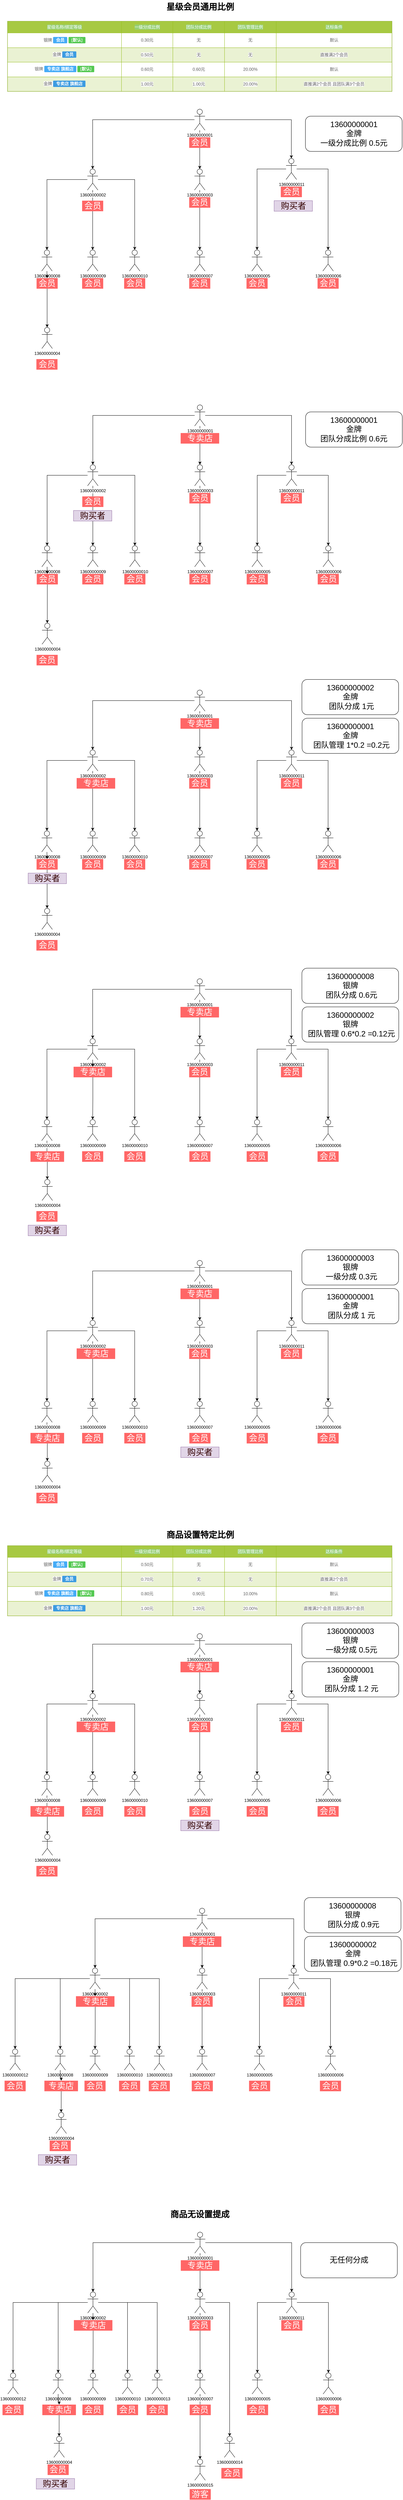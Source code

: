 <mxfile version="12.9.13" type="github">
  <diagram id="FYiGbBCztX7PDX6f9yUh" name="Page-1">
    <mxGraphModel dx="1422" dy="1962" grid="1" gridSize="10" guides="1" tooltips="1" connect="1" arrows="1" fold="1" page="1" pageScale="1" pageWidth="1920" pageHeight="1200" math="0" shadow="0">
      <root>
        <mxCell id="0" />
        <mxCell id="1" parent="0" />
        <mxCell id="Yw4l-M5PoHRuP-3W5IaQ-121" value="" style="edgeStyle=orthogonalEdgeStyle;rounded=0;orthogonalLoop=1;jettySize=auto;html=1;align=center;" parent="1" source="Yw4l-M5PoHRuP-3W5IaQ-118" target="Yw4l-M5PoHRuP-3W5IaQ-120" edge="1">
          <mxGeometry relative="1" as="geometry" />
        </mxCell>
        <mxCell id="Yw4l-M5PoHRuP-3W5IaQ-123" value="" style="edgeStyle=orthogonalEdgeStyle;rounded=0;orthogonalLoop=1;jettySize=auto;html=1;align=center;" parent="1" source="Yw4l-M5PoHRuP-3W5IaQ-118" target="Yw4l-M5PoHRuP-3W5IaQ-122" edge="1">
          <mxGeometry relative="1" as="geometry" />
        </mxCell>
        <mxCell id="Yw4l-M5PoHRuP-3W5IaQ-148" value="" style="edgeStyle=orthogonalEdgeStyle;rounded=0;orthogonalLoop=1;jettySize=auto;html=1;align=center;" parent="1" source="Yw4l-M5PoHRuP-3W5IaQ-118" target="Yw4l-M5PoHRuP-3W5IaQ-147" edge="1">
          <mxGeometry relative="1" as="geometry" />
        </mxCell>
        <mxCell id="Yw4l-M5PoHRuP-3W5IaQ-118" value="13600000001" style="shape=umlActor;verticalLabelPosition=bottom;labelBackgroundColor=#ffffff;verticalAlign=top;html=1;outlineConnect=0;align=center;" parent="1" vertex="1">
          <mxGeometry x="945" y="40" width="30" height="60" as="geometry" />
        </mxCell>
        <mxCell id="Yw4l-M5PoHRuP-3W5IaQ-304" value="" style="edgeStyle=orthogonalEdgeStyle;rounded=0;orthogonalLoop=1;jettySize=auto;html=1;align=center;" parent="1" source="Yw4l-M5PoHRuP-3W5IaQ-147" target="Yw4l-M5PoHRuP-3W5IaQ-303" edge="1">
          <mxGeometry relative="1" as="geometry" />
        </mxCell>
        <mxCell id="Yw4l-M5PoHRuP-3W5IaQ-306" value="" style="edgeStyle=orthogonalEdgeStyle;rounded=0;orthogonalLoop=1;jettySize=auto;html=1;align=center;" parent="1" source="Yw4l-M5PoHRuP-3W5IaQ-147" target="Yw4l-M5PoHRuP-3W5IaQ-305" edge="1">
          <mxGeometry relative="1" as="geometry" />
        </mxCell>
        <mxCell id="Yw4l-M5PoHRuP-3W5IaQ-147" value="13600000011" style="shape=umlActor;verticalLabelPosition=bottom;labelBackgroundColor=#ffffff;verticalAlign=top;html=1;outlineConnect=0;align=center;" parent="1" vertex="1">
          <mxGeometry x="1205.5" y="180" width="30" height="60" as="geometry" />
        </mxCell>
        <mxCell id="Yw4l-M5PoHRuP-3W5IaQ-305" value="13600000006" style="shape=umlActor;verticalLabelPosition=bottom;labelBackgroundColor=#ffffff;verticalAlign=top;html=1;outlineConnect=0;align=center;" parent="1" vertex="1">
          <mxGeometry x="1310" y="440" width="30" height="60" as="geometry" />
        </mxCell>
        <mxCell id="Yw4l-M5PoHRuP-3W5IaQ-303" value="13600000005" style="shape=umlActor;verticalLabelPosition=bottom;labelBackgroundColor=#ffffff;verticalAlign=top;html=1;outlineConnect=0;align=center;" parent="1" vertex="1">
          <mxGeometry x="1108" y="440" width="30" height="60" as="geometry" />
        </mxCell>
        <mxCell id="Yw4l-M5PoHRuP-3W5IaQ-130" value="13600000007" style="shape=umlActor;verticalLabelPosition=bottom;labelBackgroundColor=#ffffff;verticalAlign=top;html=1;outlineConnect=0;align=center;" parent="1" vertex="1">
          <mxGeometry x="945" y="440" width="30" height="60" as="geometry" />
        </mxCell>
        <mxCell id="Yw4l-M5PoHRuP-3W5IaQ-291" value="" style="edgeStyle=orthogonalEdgeStyle;rounded=0;orthogonalLoop=1;jettySize=auto;html=1;align=center;" parent="1" source="Yw4l-M5PoHRuP-3W5IaQ-122" target="Yw4l-M5PoHRuP-3W5IaQ-130" edge="1">
          <mxGeometry relative="1" as="geometry" />
        </mxCell>
        <mxCell id="Yw4l-M5PoHRuP-3W5IaQ-122" value="13600000003" style="shape=umlActor;verticalLabelPosition=bottom;labelBackgroundColor=#ffffff;verticalAlign=top;html=1;outlineConnect=0;align=center;" parent="1" vertex="1">
          <mxGeometry x="945" y="210" width="30" height="60" as="geometry" />
        </mxCell>
        <mxCell id="Yw4l-M5PoHRuP-3W5IaQ-277" value="" style="edgeStyle=orthogonalEdgeStyle;rounded=0;orthogonalLoop=1;jettySize=auto;html=1;align=center;" parent="1" source="Yw4l-M5PoHRuP-3W5IaQ-120" target="Yw4l-M5PoHRuP-3W5IaQ-276" edge="1">
          <mxGeometry relative="1" as="geometry" />
        </mxCell>
        <mxCell id="Yw4l-M5PoHRuP-3W5IaQ-282" value="" style="edgeStyle=orthogonalEdgeStyle;rounded=0;orthogonalLoop=1;jettySize=auto;html=1;align=center;" parent="1" source="Yw4l-M5PoHRuP-3W5IaQ-120" target="Yw4l-M5PoHRuP-3W5IaQ-281" edge="1">
          <mxGeometry relative="1" as="geometry" />
        </mxCell>
        <mxCell id="Yw4l-M5PoHRuP-3W5IaQ-286" value="" style="edgeStyle=orthogonalEdgeStyle;rounded=0;orthogonalLoop=1;jettySize=auto;html=1;align=center;" parent="1" source="Yw4l-M5PoHRuP-3W5IaQ-120" target="Yw4l-M5PoHRuP-3W5IaQ-285" edge="1">
          <mxGeometry relative="1" as="geometry" />
        </mxCell>
        <mxCell id="Yw4l-M5PoHRuP-3W5IaQ-120" value="13600000002" style="shape=umlActor;verticalLabelPosition=bottom;labelBackgroundColor=#ffffff;verticalAlign=top;html=1;outlineConnect=0;align=center;" parent="1" vertex="1">
          <mxGeometry x="640.5" y="210" width="30" height="60" as="geometry" />
        </mxCell>
        <mxCell id="Yw4l-M5PoHRuP-3W5IaQ-285" value="13600000009" style="shape=umlActor;verticalLabelPosition=bottom;labelBackgroundColor=#ffffff;verticalAlign=top;html=1;outlineConnect=0;align=center;" parent="1" vertex="1">
          <mxGeometry x="640.5" y="440" width="30" height="60" as="geometry" />
        </mxCell>
        <mxCell id="Yw4l-M5PoHRuP-3W5IaQ-299" value="" style="edgeStyle=orthogonalEdgeStyle;rounded=0;orthogonalLoop=1;jettySize=auto;html=1;align=center;" parent="1" source="Yw4l-M5PoHRuP-3W5IaQ-289" target="Yw4l-M5PoHRuP-3W5IaQ-298" edge="1">
          <mxGeometry relative="1" as="geometry" />
        </mxCell>
        <mxCell id="Yw4l-M5PoHRuP-3W5IaQ-281" value="13600000008" style="shape=umlActor;verticalLabelPosition=bottom;labelBackgroundColor=#ffffff;verticalAlign=top;html=1;outlineConnect=0;align=center;" parent="1" vertex="1">
          <mxGeometry x="510.5" y="440" width="30" height="60" as="geometry" />
        </mxCell>
        <mxCell id="Yw4l-M5PoHRuP-3W5IaQ-298" value="13600000004" style="shape=umlActor;verticalLabelPosition=bottom;labelBackgroundColor=#ffffff;verticalAlign=top;html=1;outlineConnect=0;align=center;" parent="1" vertex="1">
          <mxGeometry x="511" y="660" width="30" height="60" as="geometry" />
        </mxCell>
        <mxCell id="Yw4l-M5PoHRuP-3W5IaQ-276" value="13600000010" style="shape=umlActor;verticalLabelPosition=bottom;labelBackgroundColor=#ffffff;verticalAlign=top;html=1;outlineConnect=0;align=center;" parent="1" vertex="1">
          <mxGeometry x="760" y="440" width="30" height="60" as="geometry" />
        </mxCell>
        <mxCell id="Yw4l-M5PoHRuP-3W5IaQ-153" value="&lt;font style=&quot;font-size: 24px&quot; color=&quot;#ffffff&quot;&gt;会员&lt;/font&gt;" style="text;html=1;strokeColor=none;fillColor=#FF6666;align=center;verticalAlign=middle;whiteSpace=wrap;rounded=0;" parent="1" vertex="1">
          <mxGeometry x="625.5" y="300" width="60" height="30" as="geometry" />
        </mxCell>
        <mxCell id="Yw4l-M5PoHRuP-3W5IaQ-154" value="&lt;font style=&quot;font-size: 24px&quot; color=&quot;#ffffff&quot;&gt;会员&lt;/font&gt;" style="text;html=1;strokeColor=none;fillColor=#FF6666;align=center;verticalAlign=middle;whiteSpace=wrap;rounded=0;" parent="1" vertex="1">
          <mxGeometry x="930" y="120" width="60" height="30" as="geometry" />
        </mxCell>
        <mxCell id="Yw4l-M5PoHRuP-3W5IaQ-157" value="&lt;font style=&quot;font-size: 24px&quot; color=&quot;#ffffff&quot;&gt;会员&lt;/font&gt;" style="text;html=1;strokeColor=none;fillColor=#FF6666;align=center;verticalAlign=middle;whiteSpace=wrap;rounded=0;" parent="1" vertex="1">
          <mxGeometry x="930" y="290" width="60" height="30" as="geometry" />
        </mxCell>
        <mxCell id="Yw4l-M5PoHRuP-3W5IaQ-159" value="&lt;font style=&quot;font-size: 24px&quot; color=&quot;#ffffff&quot;&gt;会员&lt;/font&gt;" style="text;html=1;strokeColor=none;fillColor=#FF6666;align=center;verticalAlign=middle;whiteSpace=wrap;rounded=0;" parent="1" vertex="1">
          <mxGeometry x="1093" y="520" width="60" height="30" as="geometry" />
        </mxCell>
        <mxCell id="Yw4l-M5PoHRuP-3W5IaQ-160" value="&lt;font style=&quot;font-size: 24px&quot; color=&quot;#ffffff&quot;&gt;会员&lt;/font&gt;" style="text;html=1;strokeColor=none;fillColor=#FF6666;align=center;verticalAlign=middle;whiteSpace=wrap;rounded=0;" parent="1" vertex="1">
          <mxGeometry x="1295" y="520" width="60" height="30" as="geometry" />
        </mxCell>
        <mxCell id="Yw4l-M5PoHRuP-3W5IaQ-161" value="&lt;font style=&quot;font-size: 24px&quot; color=&quot;#ffffff&quot;&gt;会员&lt;/font&gt;" style="text;html=1;strokeColor=none;fillColor=#FF6666;align=center;verticalAlign=middle;whiteSpace=wrap;rounded=0;" parent="1" vertex="1">
          <mxGeometry x="930" y="520" width="60" height="30" as="geometry" />
        </mxCell>
        <mxCell id="Yw4l-M5PoHRuP-3W5IaQ-164" value="&lt;font style=&quot;font-size: 24px&quot; color=&quot;#ffffff&quot;&gt;会员&lt;/font&gt;" style="text;html=1;strokeColor=none;fillColor=#FF6666;align=center;verticalAlign=middle;whiteSpace=wrap;rounded=0;" parent="1" vertex="1">
          <mxGeometry x="745" y="520" width="60" height="30" as="geometry" />
        </mxCell>
        <mxCell id="Yw4l-M5PoHRuP-3W5IaQ-165" value="&lt;font style=&quot;font-size: 24px&quot; color=&quot;#ffffff&quot;&gt;会员&lt;/font&gt;" style="text;html=1;strokeColor=none;fillColor=#FF6666;align=center;verticalAlign=middle;whiteSpace=wrap;rounded=0;" parent="1" vertex="1">
          <mxGeometry x="1190.5" y="260" width="60" height="30" as="geometry" />
        </mxCell>
        <mxCell id="Yw4l-M5PoHRuP-3W5IaQ-166" value="&lt;font style=&quot;font-size: 22px&quot;&gt;13600000001&lt;br&gt;金牌&lt;br&gt;一级分成比例 0.5元&lt;/font&gt;" style="rounded=1;whiteSpace=wrap;html=1;fillColor=#FFFFFF;align=center;" parent="1" vertex="1">
          <mxGeometry x="1260.5" y="60" width="275" height="100" as="geometry" />
        </mxCell>
        <mxCell id="Yw4l-M5PoHRuP-3W5IaQ-273" value="&lt;span style=&quot;font-size: 24px&quot;&gt;&lt;font color=&quot;#330000&quot;&gt;购买者&lt;/font&gt;&lt;/span&gt;" style="text;html=1;strokeColor=#9673a6;fillColor=#e1d5e7;align=center;verticalAlign=middle;whiteSpace=wrap;rounded=0;" parent="1" vertex="1">
          <mxGeometry x="1171.5" y="300" width="109" height="30" as="geometry" />
        </mxCell>
        <mxCell id="Yw4l-M5PoHRuP-3W5IaQ-288" value="&lt;font style=&quot;font-size: 24px&quot; color=&quot;#ffffff&quot;&gt;会员&lt;/font&gt;" style="text;html=1;strokeColor=none;fillColor=#FF6666;align=center;verticalAlign=middle;whiteSpace=wrap;rounded=0;" parent="1" vertex="1">
          <mxGeometry x="625.5" y="520" width="60" height="30" as="geometry" />
        </mxCell>
        <mxCell id="Yw4l-M5PoHRuP-3W5IaQ-302" value="&lt;font style=&quot;font-size: 24px&quot; color=&quot;#ffffff&quot;&gt;会员&lt;/font&gt;" style="text;html=1;strokeColor=none;fillColor=#FF6666;align=center;verticalAlign=middle;whiteSpace=wrap;rounded=0;" parent="1" vertex="1">
          <mxGeometry x="495.5" y="750" width="60" height="30" as="geometry" />
        </mxCell>
        <mxCell id="Yw4l-M5PoHRuP-3W5IaQ-289" value="&lt;font style=&quot;font-size: 24px&quot; color=&quot;#ffffff&quot;&gt;会员&lt;/font&gt;" style="text;html=1;strokeColor=none;fillColor=#FF6666;align=center;verticalAlign=middle;whiteSpace=wrap;rounded=0;" parent="1" vertex="1">
          <mxGeometry x="496" y="520" width="60" height="30" as="geometry" />
        </mxCell>
        <mxCell id="Yw4l-M5PoHRuP-3W5IaQ-311" value="" style="edgeStyle=orthogonalEdgeStyle;rounded=0;orthogonalLoop=1;jettySize=auto;html=1;align=center;" parent="1" source="Yw4l-M5PoHRuP-3W5IaQ-281" target="Yw4l-M5PoHRuP-3W5IaQ-289" edge="1">
          <mxGeometry relative="1" as="geometry">
            <mxPoint x="525.5" y="500" as="sourcePoint" />
            <mxPoint x="525.5" y="660" as="targetPoint" />
          </mxGeometry>
        </mxCell>
        <mxCell id="Yw4l-M5PoHRuP-3W5IaQ-313" value="" style="edgeStyle=orthogonalEdgeStyle;rounded=0;orthogonalLoop=1;jettySize=auto;html=1;align=center;" parent="1" source="Yw4l-M5PoHRuP-3W5IaQ-316" target="Yw4l-M5PoHRuP-3W5IaQ-328" edge="1">
          <mxGeometry relative="1" as="geometry" />
        </mxCell>
        <mxCell id="Yw4l-M5PoHRuP-3W5IaQ-314" value="" style="edgeStyle=orthogonalEdgeStyle;rounded=0;orthogonalLoop=1;jettySize=auto;html=1;align=center;" parent="1" source="Yw4l-M5PoHRuP-3W5IaQ-316" target="Yw4l-M5PoHRuP-3W5IaQ-324" edge="1">
          <mxGeometry relative="1" as="geometry" />
        </mxCell>
        <mxCell id="Yw4l-M5PoHRuP-3W5IaQ-315" value="" style="edgeStyle=orthogonalEdgeStyle;rounded=0;orthogonalLoop=1;jettySize=auto;html=1;align=center;" parent="1" source="Yw4l-M5PoHRuP-3W5IaQ-316" target="Yw4l-M5PoHRuP-3W5IaQ-319" edge="1">
          <mxGeometry relative="1" as="geometry" />
        </mxCell>
        <mxCell id="Yw4l-M5PoHRuP-3W5IaQ-316" value="13600000001" style="shape=umlActor;verticalLabelPosition=bottom;labelBackgroundColor=#ffffff;verticalAlign=top;html=1;outlineConnect=0;align=center;" parent="1" vertex="1">
          <mxGeometry x="945.5" y="880" width="30" height="60" as="geometry" />
        </mxCell>
        <mxCell id="Yw4l-M5PoHRuP-3W5IaQ-317" value="" style="edgeStyle=orthogonalEdgeStyle;rounded=0;orthogonalLoop=1;jettySize=auto;html=1;align=center;" parent="1" source="Yw4l-M5PoHRuP-3W5IaQ-319" target="Yw4l-M5PoHRuP-3W5IaQ-321" edge="1">
          <mxGeometry relative="1" as="geometry" />
        </mxCell>
        <mxCell id="Yw4l-M5PoHRuP-3W5IaQ-318" value="" style="edgeStyle=orthogonalEdgeStyle;rounded=0;orthogonalLoop=1;jettySize=auto;html=1;align=center;" parent="1" source="Yw4l-M5PoHRuP-3W5IaQ-319" target="Yw4l-M5PoHRuP-3W5IaQ-320" edge="1">
          <mxGeometry relative="1" as="geometry" />
        </mxCell>
        <mxCell id="Yw4l-M5PoHRuP-3W5IaQ-319" value="13600000011" style="shape=umlActor;verticalLabelPosition=bottom;labelBackgroundColor=#ffffff;verticalAlign=top;html=1;outlineConnect=0;align=center;" parent="1" vertex="1">
          <mxGeometry x="1206" y="1050" width="30" height="60" as="geometry" />
        </mxCell>
        <mxCell id="Yw4l-M5PoHRuP-3W5IaQ-320" value="13600000006" style="shape=umlActor;verticalLabelPosition=bottom;labelBackgroundColor=#ffffff;verticalAlign=top;html=1;outlineConnect=0;align=center;" parent="1" vertex="1">
          <mxGeometry x="1310.5" y="1280" width="30" height="60" as="geometry" />
        </mxCell>
        <mxCell id="Yw4l-M5PoHRuP-3W5IaQ-321" value="13600000005" style="shape=umlActor;verticalLabelPosition=bottom;labelBackgroundColor=#ffffff;verticalAlign=top;html=1;outlineConnect=0;align=center;" parent="1" vertex="1">
          <mxGeometry x="1108.5" y="1280" width="30" height="60" as="geometry" />
        </mxCell>
        <mxCell id="Yw4l-M5PoHRuP-3W5IaQ-322" value="13600000007" style="shape=umlActor;verticalLabelPosition=bottom;labelBackgroundColor=#ffffff;verticalAlign=top;html=1;outlineConnect=0;align=center;" parent="1" vertex="1">
          <mxGeometry x="945.5" y="1280" width="30" height="60" as="geometry" />
        </mxCell>
        <mxCell id="Yw4l-M5PoHRuP-3W5IaQ-323" value="" style="edgeStyle=orthogonalEdgeStyle;rounded=0;orthogonalLoop=1;jettySize=auto;html=1;align=center;" parent="1" source="Yw4l-M5PoHRuP-3W5IaQ-324" target="Yw4l-M5PoHRuP-3W5IaQ-322" edge="1">
          <mxGeometry relative="1" as="geometry" />
        </mxCell>
        <mxCell id="Yw4l-M5PoHRuP-3W5IaQ-324" value="13600000003" style="shape=umlActor;verticalLabelPosition=bottom;labelBackgroundColor=#ffffff;verticalAlign=top;html=1;outlineConnect=0;align=center;" parent="1" vertex="1">
          <mxGeometry x="945.5" y="1050" width="30" height="60" as="geometry" />
        </mxCell>
        <mxCell id="Yw4l-M5PoHRuP-3W5IaQ-325" value="" style="edgeStyle=orthogonalEdgeStyle;rounded=0;orthogonalLoop=1;jettySize=auto;html=1;align=center;" parent="1" source="Yw4l-M5PoHRuP-3W5IaQ-328" target="Yw4l-M5PoHRuP-3W5IaQ-333" edge="1">
          <mxGeometry relative="1" as="geometry" />
        </mxCell>
        <mxCell id="Yw4l-M5PoHRuP-3W5IaQ-326" value="" style="edgeStyle=orthogonalEdgeStyle;rounded=0;orthogonalLoop=1;jettySize=auto;html=1;align=center;" parent="1" source="Yw4l-M5PoHRuP-3W5IaQ-328" target="Yw4l-M5PoHRuP-3W5IaQ-331" edge="1">
          <mxGeometry relative="1" as="geometry" />
        </mxCell>
        <mxCell id="Yw4l-M5PoHRuP-3W5IaQ-327" value="" style="edgeStyle=orthogonalEdgeStyle;rounded=0;orthogonalLoop=1;jettySize=auto;html=1;align=center;" parent="1" source="Yw4l-M5PoHRuP-3W5IaQ-328" target="Yw4l-M5PoHRuP-3W5IaQ-329" edge="1">
          <mxGeometry relative="1" as="geometry" />
        </mxCell>
        <mxCell id="Yw4l-M5PoHRuP-3W5IaQ-328" value="13600000002" style="shape=umlActor;verticalLabelPosition=bottom;labelBackgroundColor=#ffffff;verticalAlign=top;html=1;outlineConnect=0;align=center;" parent="1" vertex="1">
          <mxGeometry x="641" y="1050" width="30" height="60" as="geometry" />
        </mxCell>
        <mxCell id="Yw4l-M5PoHRuP-3W5IaQ-329" value="13600000009" style="shape=umlActor;verticalLabelPosition=bottom;labelBackgroundColor=#ffffff;verticalAlign=top;html=1;outlineConnect=0;align=center;" parent="1" vertex="1">
          <mxGeometry x="641" y="1280" width="30" height="60" as="geometry" />
        </mxCell>
        <mxCell id="Yw4l-M5PoHRuP-3W5IaQ-330" value="" style="edgeStyle=orthogonalEdgeStyle;rounded=0;orthogonalLoop=1;jettySize=auto;html=1;align=center;" parent="1" source="Yw4l-M5PoHRuP-3W5IaQ-346" target="Yw4l-M5PoHRuP-3W5IaQ-332" edge="1">
          <mxGeometry relative="1" as="geometry" />
        </mxCell>
        <mxCell id="Yw4l-M5PoHRuP-3W5IaQ-331" value="13600000008" style="shape=umlActor;verticalLabelPosition=bottom;labelBackgroundColor=#ffffff;verticalAlign=top;html=1;outlineConnect=0;align=center;" parent="1" vertex="1">
          <mxGeometry x="511" y="1280" width="30" height="60" as="geometry" />
        </mxCell>
        <mxCell id="Yw4l-M5PoHRuP-3W5IaQ-332" value="13600000004" style="shape=umlActor;verticalLabelPosition=bottom;labelBackgroundColor=#ffffff;verticalAlign=top;html=1;outlineConnect=0;align=center;" parent="1" vertex="1">
          <mxGeometry x="511.5" y="1500" width="30" height="60" as="geometry" />
        </mxCell>
        <mxCell id="Yw4l-M5PoHRuP-3W5IaQ-333" value="13600000010" style="shape=umlActor;verticalLabelPosition=bottom;labelBackgroundColor=#ffffff;verticalAlign=top;html=1;outlineConnect=0;align=center;" parent="1" vertex="1">
          <mxGeometry x="760.5" y="1280" width="30" height="60" as="geometry" />
        </mxCell>
        <mxCell id="Yw4l-M5PoHRuP-3W5IaQ-334" value="&lt;font style=&quot;font-size: 24px&quot; color=&quot;#ffffff&quot;&gt;会员&lt;/font&gt;" style="text;html=1;strokeColor=none;fillColor=#FF6666;align=center;verticalAlign=middle;whiteSpace=wrap;rounded=0;" parent="1" vertex="1">
          <mxGeometry x="626" y="1140" width="60" height="30" as="geometry" />
        </mxCell>
        <mxCell id="Yw4l-M5PoHRuP-3W5IaQ-335" value="&lt;font color=&quot;#ffffff&quot;&gt;&lt;span style=&quot;font-size: 24px&quot;&gt;专卖店&lt;/span&gt;&lt;/font&gt;" style="text;html=1;strokeColor=none;fillColor=#FF6666;align=center;verticalAlign=middle;whiteSpace=wrap;rounded=0;" parent="1" vertex="1">
          <mxGeometry x="905.75" y="960" width="109.5" height="30" as="geometry" />
        </mxCell>
        <mxCell id="Yw4l-M5PoHRuP-3W5IaQ-336" value="&lt;font style=&quot;font-size: 24px&quot; color=&quot;#ffffff&quot;&gt;会员&lt;/font&gt;" style="text;html=1;strokeColor=none;fillColor=#FF6666;align=center;verticalAlign=middle;whiteSpace=wrap;rounded=0;" parent="1" vertex="1">
          <mxGeometry x="930.5" y="1130" width="60" height="30" as="geometry" />
        </mxCell>
        <mxCell id="Yw4l-M5PoHRuP-3W5IaQ-337" value="&lt;font style=&quot;font-size: 24px&quot; color=&quot;#ffffff&quot;&gt;会员&lt;/font&gt;" style="text;html=1;strokeColor=none;fillColor=#FF6666;align=center;verticalAlign=middle;whiteSpace=wrap;rounded=0;" parent="1" vertex="1">
          <mxGeometry x="1093.5" y="1360" width="60" height="30" as="geometry" />
        </mxCell>
        <mxCell id="Yw4l-M5PoHRuP-3W5IaQ-338" value="&lt;font style=&quot;font-size: 24px&quot; color=&quot;#ffffff&quot;&gt;会员&lt;/font&gt;" style="text;html=1;strokeColor=none;fillColor=#FF6666;align=center;verticalAlign=middle;whiteSpace=wrap;rounded=0;" parent="1" vertex="1">
          <mxGeometry x="1295.5" y="1360" width="60" height="30" as="geometry" />
        </mxCell>
        <mxCell id="Yw4l-M5PoHRuP-3W5IaQ-339" value="&lt;font style=&quot;font-size: 24px&quot; color=&quot;#ffffff&quot;&gt;会员&lt;/font&gt;" style="text;html=1;strokeColor=none;fillColor=#FF6666;align=center;verticalAlign=middle;whiteSpace=wrap;rounded=0;" parent="1" vertex="1">
          <mxGeometry x="930.5" y="1360" width="60" height="30" as="geometry" />
        </mxCell>
        <mxCell id="Yw4l-M5PoHRuP-3W5IaQ-340" value="&lt;font style=&quot;font-size: 24px&quot; color=&quot;#ffffff&quot;&gt;会员&lt;/font&gt;" style="text;html=1;strokeColor=none;fillColor=#FF6666;align=center;verticalAlign=middle;whiteSpace=wrap;rounded=0;" parent="1" vertex="1">
          <mxGeometry x="745.5" y="1360" width="60" height="30" as="geometry" />
        </mxCell>
        <mxCell id="Yw4l-M5PoHRuP-3W5IaQ-341" value="&lt;font style=&quot;font-size: 24px&quot; color=&quot;#ffffff&quot;&gt;会员&lt;/font&gt;" style="text;html=1;strokeColor=none;fillColor=#FF6666;align=center;verticalAlign=middle;whiteSpace=wrap;rounded=0;" parent="1" vertex="1">
          <mxGeometry x="1190.5" y="1130" width="60" height="30" as="geometry" />
        </mxCell>
        <mxCell id="Yw4l-M5PoHRuP-3W5IaQ-342" value="&lt;font style=&quot;font-size: 22px&quot;&gt;13600000001&lt;br&gt;金牌&lt;br&gt;团队分成比例 0.6元&lt;/font&gt;" style="rounded=1;whiteSpace=wrap;html=1;fillColor=#FFFFFF;align=center;" parent="1" vertex="1">
          <mxGeometry x="1261" y="900" width="275" height="100" as="geometry" />
        </mxCell>
        <mxCell id="Yw4l-M5PoHRuP-3W5IaQ-343" value="&lt;span style=&quot;font-size: 24px&quot;&gt;&lt;font color=&quot;#330000&quot;&gt;购买者&lt;/font&gt;&lt;/span&gt;" style="text;html=1;strokeColor=#9673a6;fillColor=#e1d5e7;align=center;verticalAlign=middle;whiteSpace=wrap;rounded=0;" parent="1" vertex="1">
          <mxGeometry x="601" y="1180" width="109" height="30" as="geometry" />
        </mxCell>
        <mxCell id="Yw4l-M5PoHRuP-3W5IaQ-344" value="&lt;font style=&quot;font-size: 24px&quot; color=&quot;#ffffff&quot;&gt;会员&lt;/font&gt;" style="text;html=1;strokeColor=none;fillColor=#FF6666;align=center;verticalAlign=middle;whiteSpace=wrap;rounded=0;" parent="1" vertex="1">
          <mxGeometry x="626" y="1360" width="60" height="30" as="geometry" />
        </mxCell>
        <mxCell id="Yw4l-M5PoHRuP-3W5IaQ-345" value="&lt;font style=&quot;font-size: 24px&quot; color=&quot;#ffffff&quot;&gt;会员&lt;/font&gt;" style="text;html=1;strokeColor=none;fillColor=#FF6666;align=center;verticalAlign=middle;whiteSpace=wrap;rounded=0;" parent="1" vertex="1">
          <mxGeometry x="496" y="1590" width="60" height="30" as="geometry" />
        </mxCell>
        <mxCell id="Yw4l-M5PoHRuP-3W5IaQ-346" value="&lt;font style=&quot;font-size: 24px&quot; color=&quot;#ffffff&quot;&gt;会员&lt;/font&gt;" style="text;html=1;strokeColor=none;fillColor=#FF6666;align=center;verticalAlign=middle;whiteSpace=wrap;rounded=0;" parent="1" vertex="1">
          <mxGeometry x="496.5" y="1360" width="60" height="30" as="geometry" />
        </mxCell>
        <mxCell id="Yw4l-M5PoHRuP-3W5IaQ-347" value="" style="edgeStyle=orthogonalEdgeStyle;rounded=0;orthogonalLoop=1;jettySize=auto;html=1;align=center;" parent="1" source="Yw4l-M5PoHRuP-3W5IaQ-331" target="Yw4l-M5PoHRuP-3W5IaQ-346" edge="1">
          <mxGeometry relative="1" as="geometry">
            <mxPoint x="526" y="1340" as="sourcePoint" />
            <mxPoint x="526" y="1500" as="targetPoint" />
          </mxGeometry>
        </mxCell>
        <mxCell id="Yw4l-M5PoHRuP-3W5IaQ-348" value="" style="edgeStyle=orthogonalEdgeStyle;rounded=0;orthogonalLoop=1;jettySize=auto;html=1;align=center;" parent="1" source="Yw4l-M5PoHRuP-3W5IaQ-351" target="Yw4l-M5PoHRuP-3W5IaQ-363" edge="1">
          <mxGeometry relative="1" as="geometry" />
        </mxCell>
        <mxCell id="Yw4l-M5PoHRuP-3W5IaQ-349" value="" style="edgeStyle=orthogonalEdgeStyle;rounded=0;orthogonalLoop=1;jettySize=auto;html=1;align=center;" parent="1" source="Yw4l-M5PoHRuP-3W5IaQ-351" target="Yw4l-M5PoHRuP-3W5IaQ-359" edge="1">
          <mxGeometry relative="1" as="geometry" />
        </mxCell>
        <mxCell id="Yw4l-M5PoHRuP-3W5IaQ-350" value="" style="edgeStyle=orthogonalEdgeStyle;rounded=0;orthogonalLoop=1;jettySize=auto;html=1;align=center;" parent="1" source="Yw4l-M5PoHRuP-3W5IaQ-351" target="Yw4l-M5PoHRuP-3W5IaQ-354" edge="1">
          <mxGeometry relative="1" as="geometry" />
        </mxCell>
        <mxCell id="Yw4l-M5PoHRuP-3W5IaQ-351" value="13600000001" style="shape=umlActor;verticalLabelPosition=bottom;labelBackgroundColor=#ffffff;verticalAlign=top;html=1;outlineConnect=0;align=center;" parent="1" vertex="1">
          <mxGeometry x="945" y="1690" width="30" height="60" as="geometry" />
        </mxCell>
        <mxCell id="Yw4l-M5PoHRuP-3W5IaQ-352" value="" style="edgeStyle=orthogonalEdgeStyle;rounded=0;orthogonalLoop=1;jettySize=auto;html=1;align=center;" parent="1" source="Yw4l-M5PoHRuP-3W5IaQ-354" target="Yw4l-M5PoHRuP-3W5IaQ-356" edge="1">
          <mxGeometry relative="1" as="geometry" />
        </mxCell>
        <mxCell id="Yw4l-M5PoHRuP-3W5IaQ-353" value="" style="edgeStyle=orthogonalEdgeStyle;rounded=0;orthogonalLoop=1;jettySize=auto;html=1;align=center;" parent="1" source="Yw4l-M5PoHRuP-3W5IaQ-354" target="Yw4l-M5PoHRuP-3W5IaQ-355" edge="1">
          <mxGeometry relative="1" as="geometry" />
        </mxCell>
        <mxCell id="Yw4l-M5PoHRuP-3W5IaQ-354" value="13600000011" style="shape=umlActor;verticalLabelPosition=bottom;labelBackgroundColor=#ffffff;verticalAlign=top;html=1;outlineConnect=0;align=center;" parent="1" vertex="1">
          <mxGeometry x="1206" y="1860" width="30" height="60" as="geometry" />
        </mxCell>
        <mxCell id="Yw4l-M5PoHRuP-3W5IaQ-355" value="13600000006" style="shape=umlActor;verticalLabelPosition=bottom;labelBackgroundColor=#ffffff;verticalAlign=top;html=1;outlineConnect=0;align=center;" parent="1" vertex="1">
          <mxGeometry x="1310" y="2090" width="30" height="60" as="geometry" />
        </mxCell>
        <mxCell id="Yw4l-M5PoHRuP-3W5IaQ-356" value="13600000005" style="shape=umlActor;verticalLabelPosition=bottom;labelBackgroundColor=#ffffff;verticalAlign=top;html=1;outlineConnect=0;align=center;" parent="1" vertex="1">
          <mxGeometry x="1108" y="2090" width="30" height="60" as="geometry" />
        </mxCell>
        <mxCell id="Yw4l-M5PoHRuP-3W5IaQ-357" value="13600000007" style="shape=umlActor;verticalLabelPosition=bottom;labelBackgroundColor=#ffffff;verticalAlign=top;html=1;outlineConnect=0;align=center;" parent="1" vertex="1">
          <mxGeometry x="945" y="2090" width="30" height="60" as="geometry" />
        </mxCell>
        <mxCell id="Yw4l-M5PoHRuP-3W5IaQ-358" value="" style="edgeStyle=orthogonalEdgeStyle;rounded=0;orthogonalLoop=1;jettySize=auto;html=1;align=center;" parent="1" source="Yw4l-M5PoHRuP-3W5IaQ-359" target="Yw4l-M5PoHRuP-3W5IaQ-357" edge="1">
          <mxGeometry relative="1" as="geometry" />
        </mxCell>
        <mxCell id="Yw4l-M5PoHRuP-3W5IaQ-359" value="13600000003" style="shape=umlActor;verticalLabelPosition=bottom;labelBackgroundColor=#ffffff;verticalAlign=top;html=1;outlineConnect=0;align=center;" parent="1" vertex="1">
          <mxGeometry x="945" y="1860" width="30" height="60" as="geometry" />
        </mxCell>
        <mxCell id="Yw4l-M5PoHRuP-3W5IaQ-360" value="" style="edgeStyle=orthogonalEdgeStyle;rounded=0;orthogonalLoop=1;jettySize=auto;html=1;align=center;" parent="1" source="Yw4l-M5PoHRuP-3W5IaQ-363" target="Yw4l-M5PoHRuP-3W5IaQ-368" edge="1">
          <mxGeometry relative="1" as="geometry" />
        </mxCell>
        <mxCell id="Yw4l-M5PoHRuP-3W5IaQ-361" value="" style="edgeStyle=orthogonalEdgeStyle;rounded=0;orthogonalLoop=1;jettySize=auto;html=1;align=center;" parent="1" source="Yw4l-M5PoHRuP-3W5IaQ-363" target="Yw4l-M5PoHRuP-3W5IaQ-366" edge="1">
          <mxGeometry relative="1" as="geometry" />
        </mxCell>
        <mxCell id="Yw4l-M5PoHRuP-3W5IaQ-362" value="" style="edgeStyle=orthogonalEdgeStyle;rounded=0;orthogonalLoop=1;jettySize=auto;html=1;align=center;" parent="1" source="Yw4l-M5PoHRuP-3W5IaQ-363" target="Yw4l-M5PoHRuP-3W5IaQ-364" edge="1">
          <mxGeometry relative="1" as="geometry" />
        </mxCell>
        <mxCell id="Yw4l-M5PoHRuP-3W5IaQ-363" value="13600000002" style="shape=umlActor;verticalLabelPosition=bottom;labelBackgroundColor=#ffffff;verticalAlign=top;html=1;outlineConnect=0;align=center;" parent="1" vertex="1">
          <mxGeometry x="640.5" y="1860" width="30" height="60" as="geometry" />
        </mxCell>
        <mxCell id="Yw4l-M5PoHRuP-3W5IaQ-364" value="13600000009" style="shape=umlActor;verticalLabelPosition=bottom;labelBackgroundColor=#ffffff;verticalAlign=top;html=1;outlineConnect=0;align=center;" parent="1" vertex="1">
          <mxGeometry x="640.5" y="2090" width="30" height="60" as="geometry" />
        </mxCell>
        <mxCell id="Yw4l-M5PoHRuP-3W5IaQ-365" value="" style="edgeStyle=orthogonalEdgeStyle;rounded=0;orthogonalLoop=1;jettySize=auto;html=1;align=center;" parent="1" source="Yw4l-M5PoHRuP-3W5IaQ-381" target="Yw4l-M5PoHRuP-3W5IaQ-367" edge="1">
          <mxGeometry relative="1" as="geometry" />
        </mxCell>
        <mxCell id="Yw4l-M5PoHRuP-3W5IaQ-366" value="13600000008" style="shape=umlActor;verticalLabelPosition=bottom;labelBackgroundColor=#ffffff;verticalAlign=top;html=1;outlineConnect=0;align=center;" parent="1" vertex="1">
          <mxGeometry x="510.5" y="2090" width="30" height="60" as="geometry" />
        </mxCell>
        <mxCell id="Yw4l-M5PoHRuP-3W5IaQ-367" value="13600000004" style="shape=umlActor;verticalLabelPosition=bottom;labelBackgroundColor=#ffffff;verticalAlign=top;html=1;outlineConnect=0;align=center;" parent="1" vertex="1">
          <mxGeometry x="511" y="2310" width="30" height="60" as="geometry" />
        </mxCell>
        <mxCell id="Yw4l-M5PoHRuP-3W5IaQ-368" value="13600000010" style="shape=umlActor;verticalLabelPosition=bottom;labelBackgroundColor=#ffffff;verticalAlign=top;html=1;outlineConnect=0;align=center;" parent="1" vertex="1">
          <mxGeometry x="760" y="2090" width="30" height="60" as="geometry" />
        </mxCell>
        <mxCell id="Yw4l-M5PoHRuP-3W5IaQ-370" value="&lt;font color=&quot;#ffffff&quot;&gt;&lt;span style=&quot;font-size: 24px&quot;&gt;专卖店&lt;/span&gt;&lt;/font&gt;" style="text;html=1;strokeColor=none;fillColor=#FF6666;align=center;verticalAlign=middle;whiteSpace=wrap;rounded=0;" parent="1" vertex="1">
          <mxGeometry x="905.25" y="1770" width="109.5" height="30" as="geometry" />
        </mxCell>
        <mxCell id="Yw4l-M5PoHRuP-3W5IaQ-371" value="&lt;font style=&quot;font-size: 24px&quot; color=&quot;#ffffff&quot;&gt;会员&lt;/font&gt;" style="text;html=1;strokeColor=none;fillColor=#FF6666;align=center;verticalAlign=middle;whiteSpace=wrap;rounded=0;" parent="1" vertex="1">
          <mxGeometry x="930" y="1940" width="60" height="30" as="geometry" />
        </mxCell>
        <mxCell id="Yw4l-M5PoHRuP-3W5IaQ-372" value="&lt;font style=&quot;font-size: 24px&quot; color=&quot;#ffffff&quot;&gt;会员&lt;/font&gt;" style="text;html=1;strokeColor=none;fillColor=#FF6666;align=center;verticalAlign=middle;whiteSpace=wrap;rounded=0;" parent="1" vertex="1">
          <mxGeometry x="1093" y="2170" width="60" height="30" as="geometry" />
        </mxCell>
        <mxCell id="Yw4l-M5PoHRuP-3W5IaQ-373" value="&lt;font style=&quot;font-size: 24px&quot; color=&quot;#ffffff&quot;&gt;会员&lt;/font&gt;" style="text;html=1;strokeColor=none;fillColor=#FF6666;align=center;verticalAlign=middle;whiteSpace=wrap;rounded=0;" parent="1" vertex="1">
          <mxGeometry x="1295" y="2170" width="60" height="30" as="geometry" />
        </mxCell>
        <mxCell id="Yw4l-M5PoHRuP-3W5IaQ-374" value="&lt;font style=&quot;font-size: 24px&quot; color=&quot;#ffffff&quot;&gt;会员&lt;/font&gt;" style="text;html=1;strokeColor=none;fillColor=#FF6666;align=center;verticalAlign=middle;whiteSpace=wrap;rounded=0;" parent="1" vertex="1">
          <mxGeometry x="930" y="2170" width="60" height="30" as="geometry" />
        </mxCell>
        <mxCell id="Yw4l-M5PoHRuP-3W5IaQ-375" value="&lt;font style=&quot;font-size: 24px&quot; color=&quot;#ffffff&quot;&gt;会员&lt;/font&gt;" style="text;html=1;strokeColor=none;fillColor=#FF6666;align=center;verticalAlign=middle;whiteSpace=wrap;rounded=0;" parent="1" vertex="1">
          <mxGeometry x="745" y="2170" width="60" height="30" as="geometry" />
        </mxCell>
        <mxCell id="Yw4l-M5PoHRuP-3W5IaQ-376" value="&lt;font style=&quot;font-size: 24px&quot; color=&quot;#ffffff&quot;&gt;会员&lt;/font&gt;" style="text;html=1;strokeColor=none;fillColor=#FF6666;align=center;verticalAlign=middle;whiteSpace=wrap;rounded=0;" parent="1" vertex="1">
          <mxGeometry x="1191" y="1940" width="60" height="30" as="geometry" />
        </mxCell>
        <mxCell id="Yw4l-M5PoHRuP-3W5IaQ-377" value="&lt;font style=&quot;font-size: 22px&quot;&gt;13600000002&lt;br&gt;金牌&lt;br&gt;&amp;nbsp;团队分成 1元&lt;/font&gt;" style="rounded=1;whiteSpace=wrap;html=1;fillColor=#FFFFFF;align=center;" parent="1" vertex="1">
          <mxGeometry x="1250.5" y="1660" width="275" height="100" as="geometry" />
        </mxCell>
        <mxCell id="Yw4l-M5PoHRuP-3W5IaQ-378" value="&lt;span style=&quot;font-size: 24px&quot;&gt;&lt;font color=&quot;#330000&quot;&gt;购买者&lt;/font&gt;&lt;/span&gt;" style="text;html=1;strokeColor=#9673a6;fillColor=#e1d5e7;align=center;verticalAlign=middle;whiteSpace=wrap;rounded=0;" parent="1" vertex="1">
          <mxGeometry x="472" y="2210" width="109" height="30" as="geometry" />
        </mxCell>
        <mxCell id="Yw4l-M5PoHRuP-3W5IaQ-379" value="&lt;font style=&quot;font-size: 24px&quot; color=&quot;#ffffff&quot;&gt;会员&lt;/font&gt;" style="text;html=1;strokeColor=none;fillColor=#FF6666;align=center;verticalAlign=middle;whiteSpace=wrap;rounded=0;" parent="1" vertex="1">
          <mxGeometry x="625.5" y="2170" width="60" height="30" as="geometry" />
        </mxCell>
        <mxCell id="Yw4l-M5PoHRuP-3W5IaQ-380" value="&lt;font style=&quot;font-size: 24px&quot; color=&quot;#ffffff&quot;&gt;会员&lt;/font&gt;" style="text;html=1;strokeColor=none;fillColor=#FF6666;align=center;verticalAlign=middle;whiteSpace=wrap;rounded=0;" parent="1" vertex="1">
          <mxGeometry x="495.5" y="2400" width="60" height="30" as="geometry" />
        </mxCell>
        <mxCell id="Yw4l-M5PoHRuP-3W5IaQ-381" value="&lt;font style=&quot;font-size: 24px&quot; color=&quot;#ffffff&quot;&gt;会员&lt;/font&gt;" style="text;html=1;strokeColor=none;fillColor=#FF6666;align=center;verticalAlign=middle;whiteSpace=wrap;rounded=0;" parent="1" vertex="1">
          <mxGeometry x="496" y="2170" width="60" height="30" as="geometry" />
        </mxCell>
        <mxCell id="Yw4l-M5PoHRuP-3W5IaQ-382" value="" style="edgeStyle=orthogonalEdgeStyle;rounded=0;orthogonalLoop=1;jettySize=auto;html=1;align=center;" parent="1" source="Yw4l-M5PoHRuP-3W5IaQ-366" target="Yw4l-M5PoHRuP-3W5IaQ-381" edge="1">
          <mxGeometry relative="1" as="geometry">
            <mxPoint x="525.5" y="2150" as="sourcePoint" />
            <mxPoint x="525.5" y="2310" as="targetPoint" />
          </mxGeometry>
        </mxCell>
        <mxCell id="Yw4l-M5PoHRuP-3W5IaQ-383" value="&lt;font color=&quot;#ffffff&quot;&gt;&lt;span style=&quot;font-size: 24px&quot;&gt;专卖店&lt;/span&gt;&lt;/font&gt;" style="text;html=1;strokeColor=none;fillColor=#FF6666;align=center;verticalAlign=middle;whiteSpace=wrap;rounded=0;" parent="1" vertex="1">
          <mxGeometry x="610" y="1940" width="109.5" height="30" as="geometry" />
        </mxCell>
        <mxCell id="Yw4l-M5PoHRuP-3W5IaQ-387" value="&lt;font style=&quot;font-size: 22px&quot;&gt;13600000001&lt;br&gt;金牌&lt;br&gt;&amp;nbsp;团队管理 1*0.2 =0.2元&lt;/font&gt;" style="rounded=1;whiteSpace=wrap;html=1;fillColor=#FFFFFF;align=center;" parent="1" vertex="1">
          <mxGeometry x="1251" y="1770" width="275" height="100" as="geometry" />
        </mxCell>
        <mxCell id="Yw4l-M5PoHRuP-3W5IaQ-388" value="" style="edgeStyle=orthogonalEdgeStyle;rounded=0;orthogonalLoop=1;jettySize=auto;html=1;align=center;" parent="1" source="Yw4l-M5PoHRuP-3W5IaQ-391" target="Yw4l-M5PoHRuP-3W5IaQ-403" edge="1">
          <mxGeometry relative="1" as="geometry" />
        </mxCell>
        <mxCell id="Yw4l-M5PoHRuP-3W5IaQ-389" value="" style="edgeStyle=orthogonalEdgeStyle;rounded=0;orthogonalLoop=1;jettySize=auto;html=1;align=center;" parent="1" source="Yw4l-M5PoHRuP-3W5IaQ-391" target="Yw4l-M5PoHRuP-3W5IaQ-399" edge="1">
          <mxGeometry relative="1" as="geometry" />
        </mxCell>
        <mxCell id="Yw4l-M5PoHRuP-3W5IaQ-390" value="" style="edgeStyle=orthogonalEdgeStyle;rounded=0;orthogonalLoop=1;jettySize=auto;html=1;align=center;" parent="1" source="Yw4l-M5PoHRuP-3W5IaQ-391" target="Yw4l-M5PoHRuP-3W5IaQ-394" edge="1">
          <mxGeometry relative="1" as="geometry" />
        </mxCell>
        <mxCell id="Yw4l-M5PoHRuP-3W5IaQ-391" value="13600000001" style="shape=umlActor;verticalLabelPosition=bottom;labelBackgroundColor=#ffffff;verticalAlign=top;html=1;outlineConnect=0;align=center;" parent="1" vertex="1">
          <mxGeometry x="945" y="2510" width="30" height="60" as="geometry" />
        </mxCell>
        <mxCell id="Yw4l-M5PoHRuP-3W5IaQ-392" value="" style="edgeStyle=orthogonalEdgeStyle;rounded=0;orthogonalLoop=1;jettySize=auto;html=1;align=center;" parent="1" source="Yw4l-M5PoHRuP-3W5IaQ-394" target="Yw4l-M5PoHRuP-3W5IaQ-396" edge="1">
          <mxGeometry relative="1" as="geometry" />
        </mxCell>
        <mxCell id="Yw4l-M5PoHRuP-3W5IaQ-393" value="" style="edgeStyle=orthogonalEdgeStyle;rounded=0;orthogonalLoop=1;jettySize=auto;html=1;align=center;" parent="1" source="Yw4l-M5PoHRuP-3W5IaQ-394" target="Yw4l-M5PoHRuP-3W5IaQ-395" edge="1">
          <mxGeometry relative="1" as="geometry" />
        </mxCell>
        <mxCell id="Yw4l-M5PoHRuP-3W5IaQ-394" value="13600000011" style="shape=umlActor;verticalLabelPosition=bottom;labelBackgroundColor=#ffffff;verticalAlign=top;html=1;outlineConnect=0;align=center;" parent="1" vertex="1">
          <mxGeometry x="1205.5" y="2680" width="30" height="60" as="geometry" />
        </mxCell>
        <mxCell id="Yw4l-M5PoHRuP-3W5IaQ-395" value="13600000006" style="shape=umlActor;verticalLabelPosition=bottom;labelBackgroundColor=#ffffff;verticalAlign=top;html=1;outlineConnect=0;align=center;" parent="1" vertex="1">
          <mxGeometry x="1310" y="2910" width="30" height="60" as="geometry" />
        </mxCell>
        <mxCell id="Yw4l-M5PoHRuP-3W5IaQ-396" value="13600000005" style="shape=umlActor;verticalLabelPosition=bottom;labelBackgroundColor=#ffffff;verticalAlign=top;html=1;outlineConnect=0;align=center;" parent="1" vertex="1">
          <mxGeometry x="1108" y="2910" width="30" height="60" as="geometry" />
        </mxCell>
        <mxCell id="Yw4l-M5PoHRuP-3W5IaQ-397" value="13600000007" style="shape=umlActor;verticalLabelPosition=bottom;labelBackgroundColor=#ffffff;verticalAlign=top;html=1;outlineConnect=0;align=center;" parent="1" vertex="1">
          <mxGeometry x="945" y="2910" width="30" height="60" as="geometry" />
        </mxCell>
        <mxCell id="Yw4l-M5PoHRuP-3W5IaQ-398" value="" style="edgeStyle=orthogonalEdgeStyle;rounded=0;orthogonalLoop=1;jettySize=auto;html=1;align=center;" parent="1" source="Yw4l-M5PoHRuP-3W5IaQ-399" target="Yw4l-M5PoHRuP-3W5IaQ-397" edge="1">
          <mxGeometry relative="1" as="geometry" />
        </mxCell>
        <mxCell id="Yw4l-M5PoHRuP-3W5IaQ-399" value="13600000003" style="shape=umlActor;verticalLabelPosition=bottom;labelBackgroundColor=#ffffff;verticalAlign=top;html=1;outlineConnect=0;align=center;" parent="1" vertex="1">
          <mxGeometry x="945" y="2680" width="30" height="60" as="geometry" />
        </mxCell>
        <mxCell id="Yw4l-M5PoHRuP-3W5IaQ-400" value="" style="edgeStyle=orthogonalEdgeStyle;rounded=0;orthogonalLoop=1;jettySize=auto;html=1;align=center;" parent="1" source="Yw4l-M5PoHRuP-3W5IaQ-403" target="Yw4l-M5PoHRuP-3W5IaQ-408" edge="1">
          <mxGeometry relative="1" as="geometry" />
        </mxCell>
        <mxCell id="Yw4l-M5PoHRuP-3W5IaQ-401" value="" style="edgeStyle=orthogonalEdgeStyle;rounded=0;orthogonalLoop=1;jettySize=auto;html=1;align=center;" parent="1" source="Yw4l-M5PoHRuP-3W5IaQ-403" target="Yw4l-M5PoHRuP-3W5IaQ-406" edge="1">
          <mxGeometry relative="1" as="geometry" />
        </mxCell>
        <mxCell id="Yw4l-M5PoHRuP-3W5IaQ-402" value="" style="edgeStyle=orthogonalEdgeStyle;rounded=0;orthogonalLoop=1;jettySize=auto;html=1;align=center;" parent="1" source="Yw4l-M5PoHRuP-3W5IaQ-422" target="Yw4l-M5PoHRuP-3W5IaQ-404" edge="1">
          <mxGeometry relative="1" as="geometry" />
        </mxCell>
        <mxCell id="Yw4l-M5PoHRuP-3W5IaQ-403" value="13600000002" style="shape=umlActor;verticalLabelPosition=bottom;labelBackgroundColor=#ffffff;verticalAlign=top;html=1;outlineConnect=0;align=center;" parent="1" vertex="1">
          <mxGeometry x="640.5" y="2680" width="30" height="60" as="geometry" />
        </mxCell>
        <mxCell id="Yw4l-M5PoHRuP-3W5IaQ-404" value="13600000009" style="shape=umlActor;verticalLabelPosition=bottom;labelBackgroundColor=#ffffff;verticalAlign=top;html=1;outlineConnect=0;align=center;" parent="1" vertex="1">
          <mxGeometry x="640.5" y="2910" width="30" height="60" as="geometry" />
        </mxCell>
        <mxCell id="Yw4l-M5PoHRuP-3W5IaQ-430" style="edgeStyle=orthogonalEdgeStyle;rounded=0;orthogonalLoop=1;jettySize=auto;html=1;align=center;" parent="1" source="Yw4l-M5PoHRuP-3W5IaQ-406" target="Yw4l-M5PoHRuP-3W5IaQ-407" edge="1">
          <mxGeometry relative="1" as="geometry" />
        </mxCell>
        <mxCell id="Yw4l-M5PoHRuP-3W5IaQ-406" value="13600000008" style="shape=umlActor;verticalLabelPosition=bottom;labelBackgroundColor=#ffffff;verticalAlign=top;html=1;outlineConnect=0;align=center;" parent="1" vertex="1">
          <mxGeometry x="510.5" y="2910" width="30" height="60" as="geometry" />
        </mxCell>
        <mxCell id="Yw4l-M5PoHRuP-3W5IaQ-407" value="13600000004" style="shape=umlActor;verticalLabelPosition=bottom;labelBackgroundColor=#ffffff;verticalAlign=top;html=1;outlineConnect=0;align=center;" parent="1" vertex="1">
          <mxGeometry x="511.5" y="3080" width="30" height="60" as="geometry" />
        </mxCell>
        <mxCell id="Yw4l-M5PoHRuP-3W5IaQ-408" value="13600000010" style="shape=umlActor;verticalLabelPosition=bottom;labelBackgroundColor=#ffffff;verticalAlign=top;html=1;outlineConnect=0;align=center;" parent="1" vertex="1">
          <mxGeometry x="760" y="2910" width="30" height="60" as="geometry" />
        </mxCell>
        <mxCell id="Yw4l-M5PoHRuP-3W5IaQ-409" value="&lt;font color=&quot;#ffffff&quot;&gt;&lt;span style=&quot;font-size: 24px&quot;&gt;专卖店&lt;/span&gt;&lt;/font&gt;" style="text;html=1;strokeColor=none;fillColor=#FF6666;align=center;verticalAlign=middle;whiteSpace=wrap;rounded=0;" parent="1" vertex="1">
          <mxGeometry x="905.25" y="2590" width="109.5" height="30" as="geometry" />
        </mxCell>
        <mxCell id="Yw4l-M5PoHRuP-3W5IaQ-410" value="&lt;font style=&quot;font-size: 24px&quot; color=&quot;#ffffff&quot;&gt;会员&lt;/font&gt;" style="text;html=1;strokeColor=none;fillColor=#FF6666;align=center;verticalAlign=middle;whiteSpace=wrap;rounded=0;" parent="1" vertex="1">
          <mxGeometry x="930" y="2760" width="60" height="30" as="geometry" />
        </mxCell>
        <mxCell id="Yw4l-M5PoHRuP-3W5IaQ-411" value="&lt;font style=&quot;font-size: 24px&quot; color=&quot;#ffffff&quot;&gt;会员&lt;/font&gt;" style="text;html=1;strokeColor=none;fillColor=#FF6666;align=center;verticalAlign=middle;whiteSpace=wrap;rounded=0;" parent="1" vertex="1">
          <mxGeometry x="1093.5" y="3000" width="60" height="30" as="geometry" />
        </mxCell>
        <mxCell id="Yw4l-M5PoHRuP-3W5IaQ-412" value="&lt;font style=&quot;font-size: 24px&quot; color=&quot;#ffffff&quot;&gt;会员&lt;/font&gt;" style="text;html=1;strokeColor=none;fillColor=#FF6666;align=center;verticalAlign=middle;whiteSpace=wrap;rounded=0;" parent="1" vertex="1">
          <mxGeometry x="1295" y="3000" width="60" height="30" as="geometry" />
        </mxCell>
        <mxCell id="Yw4l-M5PoHRuP-3W5IaQ-413" value="&lt;font style=&quot;font-size: 24px&quot; color=&quot;#ffffff&quot;&gt;会员&lt;/font&gt;" style="text;html=1;strokeColor=none;fillColor=#FF6666;align=center;verticalAlign=middle;whiteSpace=wrap;rounded=0;" parent="1" vertex="1">
          <mxGeometry x="930.5" y="3000" width="60" height="30" as="geometry" />
        </mxCell>
        <mxCell id="Yw4l-M5PoHRuP-3W5IaQ-414" value="&lt;font style=&quot;font-size: 24px&quot; color=&quot;#ffffff&quot;&gt;会员&lt;/font&gt;" style="text;html=1;strokeColor=none;fillColor=#FF6666;align=center;verticalAlign=middle;whiteSpace=wrap;rounded=0;" parent="1" vertex="1">
          <mxGeometry x="745.5" y="3000" width="60" height="30" as="geometry" />
        </mxCell>
        <mxCell id="Yw4l-M5PoHRuP-3W5IaQ-415" value="&lt;font style=&quot;font-size: 24px&quot; color=&quot;#ffffff&quot;&gt;会员&lt;/font&gt;" style="text;html=1;strokeColor=none;fillColor=#FF6666;align=center;verticalAlign=middle;whiteSpace=wrap;rounded=0;" parent="1" vertex="1">
          <mxGeometry x="1191" y="2760" width="60" height="30" as="geometry" />
        </mxCell>
        <mxCell id="Yw4l-M5PoHRuP-3W5IaQ-416" value="&lt;font style=&quot;font-size: 22px&quot;&gt;13600000008&lt;br&gt;银牌&lt;br&gt;&amp;nbsp;团队分成 0.6元&lt;/font&gt;" style="rounded=1;whiteSpace=wrap;html=1;fillColor=#FFFFFF;align=center;" parent="1" vertex="1">
          <mxGeometry x="1250.5" y="2480" width="275" height="100" as="geometry" />
        </mxCell>
        <mxCell id="Yw4l-M5PoHRuP-3W5IaQ-417" value="&lt;span style=&quot;font-size: 24px&quot;&gt;&lt;font color=&quot;#330000&quot;&gt;购买者&lt;/font&gt;&lt;/span&gt;" style="text;html=1;strokeColor=#9673a6;fillColor=#e1d5e7;align=center;verticalAlign=middle;whiteSpace=wrap;rounded=0;" parent="1" vertex="1">
          <mxGeometry x="472" y="3210" width="109" height="30" as="geometry" />
        </mxCell>
        <mxCell id="Yw4l-M5PoHRuP-3W5IaQ-418" value="&lt;font style=&quot;font-size: 24px&quot; color=&quot;#ffffff&quot;&gt;会员&lt;/font&gt;" style="text;html=1;strokeColor=none;fillColor=#FF6666;align=center;verticalAlign=middle;whiteSpace=wrap;rounded=0;" parent="1" vertex="1">
          <mxGeometry x="625.5" y="3000" width="60" height="30" as="geometry" />
        </mxCell>
        <mxCell id="Yw4l-M5PoHRuP-3W5IaQ-419" value="&lt;font style=&quot;font-size: 24px&quot; color=&quot;#ffffff&quot;&gt;会员&lt;/font&gt;" style="text;html=1;strokeColor=none;fillColor=#FF6666;align=center;verticalAlign=middle;whiteSpace=wrap;rounded=0;" parent="1" vertex="1">
          <mxGeometry x="495.5" y="3170" width="60" height="30" as="geometry" />
        </mxCell>
        <mxCell id="Yw4l-M5PoHRuP-3W5IaQ-423" value="&lt;font style=&quot;font-size: 22px&quot;&gt;13600000002&lt;br&gt;银牌&lt;br&gt;&amp;nbsp;团队管理 0.6*0.2 =0.12元&lt;/font&gt;" style="rounded=1;whiteSpace=wrap;html=1;fillColor=#FFFFFF;align=center;" parent="1" vertex="1">
          <mxGeometry x="1251" y="2590" width="275" height="100" as="geometry" />
        </mxCell>
        <mxCell id="Yw4l-M5PoHRuP-3W5IaQ-420" value="&lt;font color=&quot;#ffffff&quot;&gt;&lt;span style=&quot;font-size: 24px&quot;&gt;专卖店&lt;/span&gt;&lt;/font&gt;" style="text;html=1;strokeColor=none;fillColor=#FF6666;align=center;verticalAlign=middle;whiteSpace=wrap;rounded=0;" parent="1" vertex="1">
          <mxGeometry x="478.75" y="3000" width="95.5" height="30" as="geometry" />
        </mxCell>
        <mxCell id="Yw4l-M5PoHRuP-3W5IaQ-433" value="" style="edgeStyle=orthogonalEdgeStyle;rounded=0;orthogonalLoop=1;jettySize=auto;html=1;align=center;" parent="1" source="Yw4l-M5PoHRuP-3W5IaQ-436" target="Yw4l-M5PoHRuP-3W5IaQ-448" edge="1">
          <mxGeometry relative="1" as="geometry" />
        </mxCell>
        <mxCell id="Yw4l-M5PoHRuP-3W5IaQ-434" value="" style="edgeStyle=orthogonalEdgeStyle;rounded=0;orthogonalLoop=1;jettySize=auto;html=1;align=center;" parent="1" source="Yw4l-M5PoHRuP-3W5IaQ-436" target="Yw4l-M5PoHRuP-3W5IaQ-444" edge="1">
          <mxGeometry relative="1" as="geometry" />
        </mxCell>
        <mxCell id="Yw4l-M5PoHRuP-3W5IaQ-435" value="" style="edgeStyle=orthogonalEdgeStyle;rounded=0;orthogonalLoop=1;jettySize=auto;html=1;align=center;" parent="1" source="Yw4l-M5PoHRuP-3W5IaQ-436" target="Yw4l-M5PoHRuP-3W5IaQ-439" edge="1">
          <mxGeometry relative="1" as="geometry" />
        </mxCell>
        <mxCell id="Yw4l-M5PoHRuP-3W5IaQ-436" value="13600000001" style="shape=umlActor;verticalLabelPosition=bottom;labelBackgroundColor=#ffffff;verticalAlign=top;html=1;outlineConnect=0;align=center;" parent="1" vertex="1">
          <mxGeometry x="945" y="3310" width="30" height="60" as="geometry" />
        </mxCell>
        <mxCell id="Yw4l-M5PoHRuP-3W5IaQ-437" value="" style="edgeStyle=orthogonalEdgeStyle;rounded=0;orthogonalLoop=1;jettySize=auto;html=1;align=center;" parent="1" source="Yw4l-M5PoHRuP-3W5IaQ-439" target="Yw4l-M5PoHRuP-3W5IaQ-441" edge="1">
          <mxGeometry relative="1" as="geometry" />
        </mxCell>
        <mxCell id="Yw4l-M5PoHRuP-3W5IaQ-438" value="" style="edgeStyle=orthogonalEdgeStyle;rounded=0;orthogonalLoop=1;jettySize=auto;html=1;align=center;" parent="1" source="Yw4l-M5PoHRuP-3W5IaQ-439" target="Yw4l-M5PoHRuP-3W5IaQ-440" edge="1">
          <mxGeometry relative="1" as="geometry" />
        </mxCell>
        <mxCell id="Yw4l-M5PoHRuP-3W5IaQ-439" value="13600000011" style="shape=umlActor;verticalLabelPosition=bottom;labelBackgroundColor=#ffffff;verticalAlign=top;html=1;outlineConnect=0;align=center;" parent="1" vertex="1">
          <mxGeometry x="1206" y="3480" width="30" height="60" as="geometry" />
        </mxCell>
        <mxCell id="Yw4l-M5PoHRuP-3W5IaQ-440" value="13600000006" style="shape=umlActor;verticalLabelPosition=bottom;labelBackgroundColor=#ffffff;verticalAlign=top;html=1;outlineConnect=0;align=center;" parent="1" vertex="1">
          <mxGeometry x="1310" y="3710" width="30" height="60" as="geometry" />
        </mxCell>
        <mxCell id="Yw4l-M5PoHRuP-3W5IaQ-441" value="13600000005" style="shape=umlActor;verticalLabelPosition=bottom;labelBackgroundColor=#ffffff;verticalAlign=top;html=1;outlineConnect=0;align=center;" parent="1" vertex="1">
          <mxGeometry x="1108" y="3710" width="30" height="60" as="geometry" />
        </mxCell>
        <mxCell id="Yw4l-M5PoHRuP-3W5IaQ-442" value="13600000007" style="shape=umlActor;verticalLabelPosition=bottom;labelBackgroundColor=#ffffff;verticalAlign=top;html=1;outlineConnect=0;align=center;" parent="1" vertex="1">
          <mxGeometry x="945" y="3710" width="30" height="60" as="geometry" />
        </mxCell>
        <mxCell id="Yw4l-M5PoHRuP-3W5IaQ-443" value="" style="edgeStyle=orthogonalEdgeStyle;rounded=0;orthogonalLoop=1;jettySize=auto;html=1;align=center;" parent="1" source="Yw4l-M5PoHRuP-3W5IaQ-444" target="Yw4l-M5PoHRuP-3W5IaQ-442" edge="1">
          <mxGeometry relative="1" as="geometry" />
        </mxCell>
        <mxCell id="Yw4l-M5PoHRuP-3W5IaQ-444" value="13600000003" style="shape=umlActor;verticalLabelPosition=bottom;labelBackgroundColor=#ffffff;verticalAlign=top;html=1;outlineConnect=0;align=center;" parent="1" vertex="1">
          <mxGeometry x="945" y="3480" width="30" height="60" as="geometry" />
        </mxCell>
        <mxCell id="Yw4l-M5PoHRuP-3W5IaQ-445" value="" style="edgeStyle=orthogonalEdgeStyle;rounded=0;orthogonalLoop=1;jettySize=auto;html=1;align=center;" parent="1" source="Yw4l-M5PoHRuP-3W5IaQ-448" target="Yw4l-M5PoHRuP-3W5IaQ-453" edge="1">
          <mxGeometry relative="1" as="geometry" />
        </mxCell>
        <mxCell id="Yw4l-M5PoHRuP-3W5IaQ-446" value="" style="edgeStyle=orthogonalEdgeStyle;rounded=0;orthogonalLoop=1;jettySize=auto;html=1;align=center;" parent="1" source="Yw4l-M5PoHRuP-3W5IaQ-448" target="Yw4l-M5PoHRuP-3W5IaQ-451" edge="1">
          <mxGeometry relative="1" as="geometry" />
        </mxCell>
        <mxCell id="Yw4l-M5PoHRuP-3W5IaQ-447" value="" style="edgeStyle=orthogonalEdgeStyle;rounded=0;orthogonalLoop=1;jettySize=auto;html=1;align=center;" parent="1" source="Yw4l-M5PoHRuP-3W5IaQ-448" target="Yw4l-M5PoHRuP-3W5IaQ-449" edge="1">
          <mxGeometry relative="1" as="geometry" />
        </mxCell>
        <mxCell id="Yw4l-M5PoHRuP-3W5IaQ-448" value="13600000002" style="shape=umlActor;verticalLabelPosition=bottom;labelBackgroundColor=#ffffff;verticalAlign=top;html=1;outlineConnect=0;align=center;" parent="1" vertex="1">
          <mxGeometry x="640.5" y="3480" width="30" height="60" as="geometry" />
        </mxCell>
        <mxCell id="Yw4l-M5PoHRuP-3W5IaQ-449" value="13600000009" style="shape=umlActor;verticalLabelPosition=bottom;labelBackgroundColor=#ffffff;verticalAlign=top;html=1;outlineConnect=0;align=center;" parent="1" vertex="1">
          <mxGeometry x="640.5" y="3710" width="30" height="60" as="geometry" />
        </mxCell>
        <mxCell id="Yw4l-M5PoHRuP-3W5IaQ-450" style="edgeStyle=orthogonalEdgeStyle;rounded=0;orthogonalLoop=1;jettySize=auto;html=1;align=center;" parent="1" source="Yw4l-M5PoHRuP-3W5IaQ-451" target="Yw4l-M5PoHRuP-3W5IaQ-452" edge="1">
          <mxGeometry relative="1" as="geometry" />
        </mxCell>
        <mxCell id="Yw4l-M5PoHRuP-3W5IaQ-451" value="13600000008" style="shape=umlActor;verticalLabelPosition=bottom;labelBackgroundColor=#ffffff;verticalAlign=top;html=1;outlineConnect=0;align=center;" parent="1" vertex="1">
          <mxGeometry x="510.5" y="3710" width="30" height="60" as="geometry" />
        </mxCell>
        <mxCell id="Yw4l-M5PoHRuP-3W5IaQ-452" value="13600000004" style="shape=umlActor;verticalLabelPosition=bottom;labelBackgroundColor=#ffffff;verticalAlign=top;html=1;outlineConnect=0;align=center;" parent="1" vertex="1">
          <mxGeometry x="511.5" y="3880" width="30" height="60" as="geometry" />
        </mxCell>
        <mxCell id="Yw4l-M5PoHRuP-3W5IaQ-453" value="13600000010" style="shape=umlActor;verticalLabelPosition=bottom;labelBackgroundColor=#ffffff;verticalAlign=top;html=1;outlineConnect=0;align=center;" parent="1" vertex="1">
          <mxGeometry x="760" y="3710" width="30" height="60" as="geometry" />
        </mxCell>
        <mxCell id="Yw4l-M5PoHRuP-3W5IaQ-454" value="&lt;font color=&quot;#ffffff&quot;&gt;&lt;span style=&quot;font-size: 24px&quot;&gt;专卖店&lt;/span&gt;&lt;/font&gt;" style="text;html=1;strokeColor=none;fillColor=#FF6666;align=center;verticalAlign=middle;whiteSpace=wrap;rounded=0;" parent="1" vertex="1">
          <mxGeometry x="905.25" y="3390" width="109.5" height="30" as="geometry" />
        </mxCell>
        <mxCell id="Yw4l-M5PoHRuP-3W5IaQ-455" value="&lt;font style=&quot;font-size: 24px&quot; color=&quot;#ffffff&quot;&gt;会员&lt;/font&gt;" style="text;html=1;strokeColor=none;fillColor=#FF6666;align=center;verticalAlign=middle;whiteSpace=wrap;rounded=0;" parent="1" vertex="1">
          <mxGeometry x="930" y="3560" width="60" height="30" as="geometry" />
        </mxCell>
        <mxCell id="Yw4l-M5PoHRuP-3W5IaQ-456" value="&lt;font style=&quot;font-size: 24px&quot; color=&quot;#ffffff&quot;&gt;会员&lt;/font&gt;" style="text;html=1;strokeColor=none;fillColor=#FF6666;align=center;verticalAlign=middle;whiteSpace=wrap;rounded=0;" parent="1" vertex="1">
          <mxGeometry x="1093.5" y="3800" width="60" height="30" as="geometry" />
        </mxCell>
        <mxCell id="Yw4l-M5PoHRuP-3W5IaQ-457" value="&lt;font style=&quot;font-size: 24px&quot; color=&quot;#ffffff&quot;&gt;会员&lt;/font&gt;" style="text;html=1;strokeColor=none;fillColor=#FF6666;align=center;verticalAlign=middle;whiteSpace=wrap;rounded=0;" parent="1" vertex="1">
          <mxGeometry x="1295" y="3800" width="60" height="30" as="geometry" />
        </mxCell>
        <mxCell id="Yw4l-M5PoHRuP-3W5IaQ-458" value="&lt;font style=&quot;font-size: 24px&quot; color=&quot;#ffffff&quot;&gt;会员&lt;/font&gt;" style="text;html=1;strokeColor=none;fillColor=#FF6666;align=center;verticalAlign=middle;whiteSpace=wrap;rounded=0;" parent="1" vertex="1">
          <mxGeometry x="930.5" y="3800" width="60" height="30" as="geometry" />
        </mxCell>
        <mxCell id="Yw4l-M5PoHRuP-3W5IaQ-459" value="&lt;font style=&quot;font-size: 24px&quot; color=&quot;#ffffff&quot;&gt;会员&lt;/font&gt;" style="text;html=1;strokeColor=none;fillColor=#FF6666;align=center;verticalAlign=middle;whiteSpace=wrap;rounded=0;" parent="1" vertex="1">
          <mxGeometry x="745.5" y="3800" width="60" height="30" as="geometry" />
        </mxCell>
        <mxCell id="Yw4l-M5PoHRuP-3W5IaQ-460" value="&lt;font style=&quot;font-size: 24px&quot; color=&quot;#ffffff&quot;&gt;会员&lt;/font&gt;" style="text;html=1;strokeColor=none;fillColor=#FF6666;align=center;verticalAlign=middle;whiteSpace=wrap;rounded=0;" parent="1" vertex="1">
          <mxGeometry x="1191" y="3560" width="60" height="30" as="geometry" />
        </mxCell>
        <mxCell id="Yw4l-M5PoHRuP-3W5IaQ-461" value="&lt;font style=&quot;font-size: 22px&quot;&gt;13600000003&lt;br&gt;银牌&lt;br&gt;&amp;nbsp;一级分成 0.3元&lt;/font&gt;" style="rounded=1;whiteSpace=wrap;html=1;fillColor=#FFFFFF;align=center;" parent="1" vertex="1">
          <mxGeometry x="1250.5" y="3280" width="275" height="100" as="geometry" />
        </mxCell>
        <mxCell id="Yw4l-M5PoHRuP-3W5IaQ-462" value="&lt;span style=&quot;font-size: 24px&quot;&gt;&lt;font color=&quot;#330000&quot;&gt;购买者&lt;/font&gt;&lt;/span&gt;" style="text;html=1;strokeColor=#9673a6;fillColor=#e1d5e7;align=center;verticalAlign=middle;whiteSpace=wrap;rounded=0;" parent="1" vertex="1">
          <mxGeometry x="906" y="3840" width="109" height="30" as="geometry" />
        </mxCell>
        <mxCell id="Yw4l-M5PoHRuP-3W5IaQ-463" value="&lt;font style=&quot;font-size: 24px&quot; color=&quot;#ffffff&quot;&gt;会员&lt;/font&gt;" style="text;html=1;strokeColor=none;fillColor=#FF6666;align=center;verticalAlign=middle;whiteSpace=wrap;rounded=0;" parent="1" vertex="1">
          <mxGeometry x="625.5" y="3800" width="60" height="30" as="geometry" />
        </mxCell>
        <mxCell id="Yw4l-M5PoHRuP-3W5IaQ-464" value="&lt;font style=&quot;font-size: 24px&quot; color=&quot;#ffffff&quot;&gt;会员&lt;/font&gt;" style="text;html=1;strokeColor=none;fillColor=#FF6666;align=center;verticalAlign=middle;whiteSpace=wrap;rounded=0;" parent="1" vertex="1">
          <mxGeometry x="495.5" y="3970" width="60" height="30" as="geometry" />
        </mxCell>
        <mxCell id="Yw4l-M5PoHRuP-3W5IaQ-465" value="&lt;font color=&quot;#ffffff&quot;&gt;&lt;span style=&quot;font-size: 24px&quot;&gt;专卖店&lt;/span&gt;&lt;/font&gt;" style="text;html=1;strokeColor=none;fillColor=#FF6666;align=center;verticalAlign=middle;whiteSpace=wrap;rounded=0;" parent="1" vertex="1">
          <mxGeometry x="610" y="3560" width="109.5" height="30" as="geometry" />
        </mxCell>
        <mxCell id="Yw4l-M5PoHRuP-3W5IaQ-467" value="&lt;font color=&quot;#ffffff&quot;&gt;&lt;span style=&quot;font-size: 24px&quot;&gt;专卖店&lt;/span&gt;&lt;/font&gt;" style="text;html=1;strokeColor=none;fillColor=#FF6666;align=center;verticalAlign=middle;whiteSpace=wrap;rounded=0;" parent="1" vertex="1">
          <mxGeometry x="478.75" y="3800" width="95.5" height="30" as="geometry" />
        </mxCell>
        <mxCell id="Yw4l-M5PoHRuP-3W5IaQ-468" value="&lt;font style=&quot;font-size: 22px&quot;&gt;13600000001&lt;br&gt;金牌&lt;br&gt;&amp;nbsp;团队分成 1 元&lt;/font&gt;" style="rounded=1;whiteSpace=wrap;html=1;fillColor=#FFFFFF;align=center;" parent="1" vertex="1">
          <mxGeometry x="1251" y="3390" width="275" height="100" as="geometry" />
        </mxCell>
        <mxCell id="Yw4l-M5PoHRuP-3W5IaQ-422" value="&lt;font color=&quot;#ffffff&quot;&gt;&lt;span style=&quot;font-size: 24px&quot;&gt;专卖店&lt;/span&gt;&lt;/font&gt;" style="text;html=1;strokeColor=none;fillColor=#FF6666;align=center;verticalAlign=middle;whiteSpace=wrap;rounded=0;" parent="1" vertex="1">
          <mxGeometry x="601.25" y="2760" width="109.5" height="30" as="geometry" />
        </mxCell>
        <mxCell id="Yw4l-M5PoHRuP-3W5IaQ-469" value="" style="edgeStyle=orthogonalEdgeStyle;rounded=0;orthogonalLoop=1;jettySize=auto;html=1;align=center;" parent="1" source="Yw4l-M5PoHRuP-3W5IaQ-403" target="Yw4l-M5PoHRuP-3W5IaQ-422" edge="1">
          <mxGeometry relative="1" as="geometry">
            <mxPoint x="655.5" y="2740" as="sourcePoint" />
            <mxPoint x="655.5" y="2910" as="targetPoint" />
          </mxGeometry>
        </mxCell>
        <mxCell id="Yw4l-M5PoHRuP-3W5IaQ-476" value="&lt;table border=&quot;1&quot; width=&quot;100%&quot; cellpadding=&quot;4&quot; style=&quot;width: 100% ; height: 100% ; border-collapse: collapse&quot;&gt;&lt;tbody&gt;&lt;tr style=&quot;background-color: #a7c942 ; color: #ffffff ; border: 1px solid #98bf21&quot;&gt;&lt;th&gt;&lt;span style=&quot;background-color: rgb(151 , 208 , 119)&quot;&gt;&lt;span style=&quot;font-weight: 400 ; white-space: normal&quot;&gt;星级名称/绑定等级&lt;/span&gt;&lt;br&gt;&lt;/span&gt;&lt;/th&gt;&lt;th&gt;&lt;span style=&quot;background-color: rgb(151 , 208 , 119)&quot;&gt;&lt;span style=&quot;font-weight: 400 ; white-space: normal&quot;&gt;一级分成比例&lt;/span&gt;&lt;br&gt;&lt;/span&gt;&lt;/th&gt;&lt;th&gt;&lt;span style=&quot;background-color: rgb(151 , 208 , 119)&quot;&gt;&lt;span style=&quot;font-weight: 400 ; white-space: normal&quot;&gt;团队分成比例&lt;/span&gt;&lt;br&gt;&lt;/span&gt;&lt;/th&gt;&lt;td&gt;&lt;span style=&quot;background-color: rgb(151 , 208 , 119)&quot;&gt;&lt;span style=&quot;white-space: normal&quot;&gt;团队管理比例&lt;/span&gt;&lt;br&gt;&lt;/span&gt;&lt;/td&gt;&lt;td&gt;&lt;span style=&quot;background-color: rgb(151 , 208 , 119)&quot;&gt;&lt;span style=&quot;white-space: normal&quot;&gt;达标条件&lt;/span&gt;&lt;br&gt;&lt;/span&gt;&lt;/td&gt;&lt;/tr&gt;&lt;tr style=&quot;border: 1px solid #98bf21&quot;&gt;&lt;td&gt;&lt;span style=&quot;color: rgb(102 , 102 , 102) ; background-color: rgb(249 , 249 , 249)&quot;&gt;银牌&amp;nbsp;&lt;/span&gt;&lt;span class=&quot;label label-primary&quot; style=&quot;box-sizing: border-box; list-style: none; display: inline-block; padding: 3px 8px; font-weight: 600; line-height: 1; color: rgb(255, 255, 255); vertical-align: baseline; border-radius: 2px; font-family: &amp;quot;open sans&amp;quot;; text-shadow: none; margin-bottom: 2px; background: rgb(68, 171, 247);&quot;&gt;会员&lt;/span&gt;&lt;span style=&quot;color: rgb(102 , 102 , 102) ; background-color: rgb(249 , 249 , 249)&quot;&gt;&amp;nbsp;&lt;/span&gt;&lt;span class=&quot;label label-success&quot; style=&quot;box-sizing: border-box; list-style: none; display: inline-block; padding: 3px 8px; font-weight: 600; line-height: 1; color: rgb(255, 255, 255); vertical-align: baseline; border-radius: 2px; font-family: &amp;quot;open sans&amp;quot;; text-shadow: none; margin-bottom: 2px; background: rgb(84, 201, 82);&quot;&gt;[默认]&lt;/span&gt;&lt;/td&gt;&lt;td&gt;&lt;span style=&quot;color: rgb(102 , 102 , 102) ; background-color: rgb(249 , 249 , 249)&quot;&gt;0.30元&lt;/span&gt;&lt;br&gt;&lt;/td&gt;&lt;td&gt;&lt;span style=&quot;color: rgb(102 , 102 , 102) ; background-color: rgb(249 , 249 , 249)&quot;&gt;无&lt;/span&gt;&lt;/td&gt;&lt;td&gt;&lt;span style=&quot;color: rgb(102 , 102 , 102) ; background-color: rgb(249 , 249 , 249)&quot;&gt;无&lt;/span&gt;&lt;br&gt;&lt;/td&gt;&lt;td&gt;&lt;span style=&quot;color: rgb(102 , 102 , 102) ; background-color: rgb(249 , 249 , 249)&quot;&gt;默认&lt;/span&gt;&lt;br&gt;&lt;/td&gt;&lt;/tr&gt;&lt;tr style=&quot;background-color: #eaf2d3 ; border: 1px solid #98bf21&quot;&gt;&lt;td&gt;&lt;span style=&quot;color: rgb(102 , 102 , 102) ; background-color: rgb(249 , 249 , 249)&quot;&gt;金牌&amp;nbsp;&lt;/span&gt;&lt;span class=&quot;label label-primary&quot; style=&quot;box-sizing: border-box; list-style: none; display: inline-block; padding: 3px 8px; font-weight: 600; line-height: 1; color: rgb(255, 255, 255); vertical-align: baseline; border-radius: 2px; font-family: &amp;quot;open sans&amp;quot;; text-shadow: none; margin-bottom: 2px; background: rgb(60, 155, 225);&quot;&gt;会员&lt;/span&gt;&lt;/td&gt;&lt;td&gt;&lt;span style=&quot;color: rgb(102 , 102 , 102) ; background-color: rgb(249 , 249 , 249)&quot;&gt;0.50元&lt;/span&gt;&lt;br&gt;&lt;/td&gt;&lt;td&gt;&lt;span style=&quot;color: rgb(102 , 102 , 102) ; background-color: rgb(249 , 249 , 249)&quot;&gt;无&lt;/span&gt;&lt;/td&gt;&lt;td&gt;&lt;span style=&quot;color: rgb(102 , 102 , 102) ; background-color: rgb(249 , 249 , 249)&quot;&gt;无&lt;/span&gt;&lt;br&gt;&lt;/td&gt;&lt;td&gt;&lt;span style=&quot;color: rgb(102 , 102 , 102) ; background-color: rgb(249 , 249 , 249)&quot;&gt;直推满2个会员&lt;/span&gt;&lt;br&gt;&lt;/td&gt;&lt;/tr&gt;&lt;tr style=&quot;border: 1px solid #98bf21&quot;&gt;&lt;td&gt;&lt;span style=&quot;color: rgb(102 , 102 , 102) ; background-color: rgb(255 , 255 , 255)&quot;&gt;银牌&amp;nbsp;&lt;/span&gt;&lt;span class=&quot;label label-primary&quot; style=&quot;box-sizing: border-box; list-style: none; display: inline-block; padding: 3px 8px; font-weight: 600; line-height: 1; color: rgb(255, 255, 255); vertical-align: baseline; border-radius: 2px; font-family: &amp;quot;open sans&amp;quot;; text-shadow: none; margin-bottom: 2px; background: rgb(68, 171, 247);&quot;&gt;专卖店 旗舰店&lt;/span&gt;&lt;span style=&quot;color: rgb(102 , 102 , 102) ; background-color: rgb(255 , 255 , 255)&quot;&gt;&amp;nbsp;&lt;/span&gt;&lt;span class=&quot;label label-success&quot; style=&quot;box-sizing: border-box; list-style: none; display: inline-block; padding: 3px 8px; font-weight: 600; line-height: 1; color: rgb(255, 255, 255); vertical-align: baseline; border-radius: 2px; font-family: &amp;quot;open sans&amp;quot;; text-shadow: none; margin-bottom: 2px; background: rgb(84, 201, 82);&quot;&gt;[默认]&lt;/span&gt;&lt;br&gt;&lt;/td&gt;&lt;td&gt;&lt;span style=&quot;color: rgb(102 , 102 , 102) ; background-color: rgb(249 , 249 , 249)&quot;&gt;0.60元&lt;/span&gt;&lt;br&gt;&lt;/td&gt;&lt;td&gt;&lt;span style=&quot;color: rgb(102 , 102 , 102) ; background-color: rgb(249 , 249 , 249)&quot;&gt;0.60元&lt;/span&gt;&lt;/td&gt;&lt;td&gt;&lt;span style=&quot;color: rgb(102 , 102 , 102) ; background-color: rgb(249 , 249 , 249)&quot;&gt;20.00%&lt;/span&gt;&lt;br&gt;&lt;/td&gt;&lt;td&gt;&lt;span style=&quot;color: rgb(102 , 102 , 102) ; background-color: rgb(249 , 249 , 249)&quot;&gt;默认&lt;/span&gt;&lt;br&gt;&lt;/td&gt;&lt;/tr&gt;&lt;tr style=&quot;background-color: #eaf2d3 ; border: 1px solid #98bf21&quot;&gt;&lt;td&gt;&lt;span style=&quot;color: rgb(102 , 102 , 102) ; background-color: rgb(249 , 249 , 249)&quot;&gt;金牌&amp;nbsp;&lt;/span&gt;&lt;span class=&quot;label label-primary&quot; style=&quot;box-sizing: border-box; list-style: none; display: inline-block; padding: 3px 8px; font-weight: 600; line-height: 1; color: rgb(255, 255, 255); vertical-align: baseline; border-radius: 2px; font-family: &amp;quot;open sans&amp;quot;; text-shadow: none; margin-bottom: 2px; background: rgb(60, 155, 225);&quot;&gt;专卖店 旗舰店&lt;/span&gt;&lt;br&gt;&lt;/td&gt;&lt;td&gt;&lt;span style=&quot;color: rgb(102 , 102 , 102) ; background-color: rgb(249 , 249 , 249)&quot;&gt;1.00元&lt;/span&gt;&lt;br&gt;&lt;/td&gt;&lt;td&gt;&lt;span style=&quot;color: rgb(102 , 102 , 102) ; background-color: rgb(249 , 249 , 249)&quot;&gt;1.00元&lt;/span&gt;&lt;br&gt;&lt;/td&gt;&lt;td&gt;&lt;span style=&quot;color: rgb(102 , 102 , 102) ; background-color: rgb(249 , 249 , 249)&quot;&gt;20.00%&lt;/span&gt;&lt;br&gt;&lt;/td&gt;&lt;td&gt;&lt;span style=&quot;color: rgb(102 , 102 , 102) ; background-color: rgb(249 , 249 , 249)&quot;&gt;直推满2个会员 且团队满3个会员&lt;/span&gt;&lt;br&gt;&lt;/td&gt;&lt;/tr&gt;&lt;/tbody&gt;&lt;/table&gt;" style="text;html=1;strokeColor=#c0c0c0;fillColor=#ffffff;overflow=fill;rounded=0;align=center;" parent="1" vertex="1">
          <mxGeometry x="413" y="-210" width="1094" height="200" as="geometry" />
        </mxCell>
        <mxCell id="8OWY9WzIKqOEVLSM1BfL-1" value="&lt;table border=&quot;1&quot; width=&quot;100%&quot; cellpadding=&quot;4&quot; style=&quot;width: 100% ; height: 100% ; border-collapse: collapse&quot;&gt;&lt;tbody&gt;&lt;tr style=&quot;background-color: #a7c942 ; color: #ffffff ; border: 1px solid #98bf21&quot;&gt;&lt;th&gt;&lt;span style=&quot;background-color: rgb(151 , 208 , 119)&quot;&gt;&lt;span style=&quot;font-weight: 400 ; white-space: normal&quot;&gt;星级名称/绑定等级&lt;/span&gt;&lt;br&gt;&lt;/span&gt;&lt;/th&gt;&lt;th&gt;&lt;span style=&quot;background-color: rgb(151 , 208 , 119)&quot;&gt;&lt;span style=&quot;font-weight: 400 ; white-space: normal&quot;&gt;一级分成比例&lt;/span&gt;&lt;br&gt;&lt;/span&gt;&lt;/th&gt;&lt;th&gt;&lt;span style=&quot;background-color: rgb(151 , 208 , 119)&quot;&gt;&lt;span style=&quot;font-weight: 400 ; white-space: normal&quot;&gt;团队分成比例&lt;/span&gt;&lt;br&gt;&lt;/span&gt;&lt;/th&gt;&lt;td&gt;&lt;span style=&quot;background-color: rgb(151 , 208 , 119)&quot;&gt;&lt;span style=&quot;white-space: normal&quot;&gt;团队管理比例&lt;/span&gt;&lt;br&gt;&lt;/span&gt;&lt;/td&gt;&lt;td&gt;&lt;span style=&quot;background-color: rgb(151 , 208 , 119)&quot;&gt;&lt;span style=&quot;white-space: normal&quot;&gt;达标条件&lt;/span&gt;&lt;br&gt;&lt;/span&gt;&lt;/td&gt;&lt;/tr&gt;&lt;tr style=&quot;border: 1px solid #98bf21&quot;&gt;&lt;td&gt;&lt;span style=&quot;color: rgb(102 , 102 , 102) ; background-color: rgb(249 , 249 , 249)&quot;&gt;银牌&amp;nbsp;&lt;/span&gt;&lt;span class=&quot;label label-primary&quot; style=&quot;box-sizing: border-box ; list-style: none ; display: inline-block ; padding: 3px 8px ; font-weight: 600 ; line-height: 1 ; color: rgb(255 , 255 , 255) ; vertical-align: baseline ; border-radius: 2px ; font-family: &amp;#34;open sans&amp;#34; ; text-shadow: none ; margin-bottom: 2px ; background: rgb(68 , 171 , 247)&quot;&gt;会员&lt;/span&gt;&lt;span style=&quot;color: rgb(102 , 102 , 102) ; background-color: rgb(249 , 249 , 249)&quot;&gt;&amp;nbsp;&lt;/span&gt;&lt;span class=&quot;label label-success&quot; style=&quot;box-sizing: border-box ; list-style: none ; display: inline-block ; padding: 3px 8px ; font-weight: 600 ; line-height: 1 ; color: rgb(255 , 255 , 255) ; vertical-align: baseline ; border-radius: 2px ; font-family: &amp;#34;open sans&amp;#34; ; text-shadow: none ; margin-bottom: 2px ; background: rgb(84 , 201 , 82)&quot;&gt;[默认]&lt;/span&gt;&lt;/td&gt;&lt;td&gt;&lt;span style=&quot;color: rgb(102 , 102 , 102) ; background-color: rgb(249 , 249 , 249)&quot;&gt;0.50元&lt;/span&gt;&lt;br&gt;&lt;/td&gt;&lt;td&gt;&lt;span style=&quot;color: rgb(102 , 102 , 102) ; background-color: rgb(249 , 249 , 249)&quot;&gt;无&lt;/span&gt;&lt;/td&gt;&lt;td&gt;&lt;span style=&quot;color: rgb(102 , 102 , 102) ; background-color: rgb(249 , 249 , 249)&quot;&gt;无&lt;/span&gt;&lt;br&gt;&lt;/td&gt;&lt;td&gt;&lt;span style=&quot;color: rgb(102 , 102 , 102) ; background-color: rgb(249 , 249 , 249)&quot;&gt;默认&lt;/span&gt;&lt;br&gt;&lt;/td&gt;&lt;/tr&gt;&lt;tr style=&quot;background-color: #eaf2d3 ; border: 1px solid #98bf21&quot;&gt;&lt;td&gt;&lt;span style=&quot;color: rgb(102 , 102 , 102) ; background-color: rgb(249 , 249 , 249)&quot;&gt;金牌&amp;nbsp;&lt;/span&gt;&lt;span class=&quot;label label-primary&quot; style=&quot;box-sizing: border-box ; list-style: none ; display: inline-block ; padding: 3px 8px ; font-weight: 600 ; line-height: 1 ; color: rgb(255 , 255 , 255) ; vertical-align: baseline ; border-radius: 2px ; font-family: &amp;#34;open sans&amp;#34; ; text-shadow: none ; margin-bottom: 2px ; background: rgb(60 , 155 , 225)&quot;&gt;会员&lt;/span&gt;&lt;/td&gt;&lt;td&gt;&lt;span style=&quot;color: rgb(102 , 102 , 102) ; background-color: rgb(249 , 249 , 249)&quot;&gt;0.70元&lt;/span&gt;&lt;br&gt;&lt;/td&gt;&lt;td&gt;&lt;span style=&quot;color: rgb(102 , 102 , 102) ; background-color: rgb(249 , 249 , 249)&quot;&gt;无&lt;/span&gt;&lt;/td&gt;&lt;td&gt;&lt;span style=&quot;color: rgb(102 , 102 , 102) ; background-color: rgb(249 , 249 , 249)&quot;&gt;无&lt;/span&gt;&lt;br&gt;&lt;/td&gt;&lt;td&gt;&lt;span style=&quot;color: rgb(102 , 102 , 102) ; background-color: rgb(249 , 249 , 249)&quot;&gt;直推满2个会员&lt;/span&gt;&lt;br&gt;&lt;/td&gt;&lt;/tr&gt;&lt;tr style=&quot;border: 1px solid #98bf21&quot;&gt;&lt;td&gt;&lt;span style=&quot;color: rgb(102 , 102 , 102) ; background-color: rgb(255 , 255 , 255)&quot;&gt;银牌&amp;nbsp;&lt;/span&gt;&lt;span class=&quot;label label-primary&quot; style=&quot;box-sizing: border-box ; list-style: none ; display: inline-block ; padding: 3px 8px ; font-weight: 600 ; line-height: 1 ; color: rgb(255 , 255 , 255) ; vertical-align: baseline ; border-radius: 2px ; font-family: &amp;#34;open sans&amp;#34; ; text-shadow: none ; margin-bottom: 2px ; background: rgb(68 , 171 , 247)&quot;&gt;专卖店 旗舰店&lt;/span&gt;&lt;span style=&quot;color: rgb(102 , 102 , 102) ; background-color: rgb(255 , 255 , 255)&quot;&gt;&amp;nbsp;&lt;/span&gt;&lt;span class=&quot;label label-success&quot; style=&quot;box-sizing: border-box ; list-style: none ; display: inline-block ; padding: 3px 8px ; font-weight: 600 ; line-height: 1 ; color: rgb(255 , 255 , 255) ; vertical-align: baseline ; border-radius: 2px ; font-family: &amp;#34;open sans&amp;#34; ; text-shadow: none ; margin-bottom: 2px ; background: rgb(84 , 201 , 82)&quot;&gt;[默认]&lt;/span&gt;&lt;br&gt;&lt;/td&gt;&lt;td&gt;&lt;span style=&quot;color: rgb(102 , 102 , 102) ; background-color: rgb(249 , 249 , 249)&quot;&gt;0.80元&lt;/span&gt;&lt;br&gt;&lt;/td&gt;&lt;td&gt;&lt;span style=&quot;color: rgb(102 , 102 , 102) ; background-color: rgb(249 , 249 , 249)&quot;&gt;0.90元&lt;/span&gt;&lt;/td&gt;&lt;td&gt;&lt;span style=&quot;color: rgb(102 , 102 , 102) ; background-color: rgb(249 , 249 , 249)&quot;&gt;10.00%&lt;/span&gt;&lt;br&gt;&lt;/td&gt;&lt;td&gt;&lt;span style=&quot;color: rgb(102 , 102 , 102) ; background-color: rgb(249 , 249 , 249)&quot;&gt;默认&lt;/span&gt;&lt;br&gt;&lt;/td&gt;&lt;/tr&gt;&lt;tr style=&quot;background-color: #eaf2d3 ; border: 1px solid #98bf21&quot;&gt;&lt;td&gt;&lt;span style=&quot;color: rgb(102 , 102 , 102) ; background-color: rgb(249 , 249 , 249)&quot;&gt;金牌&amp;nbsp;&lt;/span&gt;&lt;span class=&quot;label label-primary&quot; style=&quot;box-sizing: border-box ; list-style: none ; display: inline-block ; padding: 3px 8px ; font-weight: 600 ; line-height: 1 ; color: rgb(255 , 255 , 255) ; vertical-align: baseline ; border-radius: 2px ; font-family: &amp;#34;open sans&amp;#34; ; text-shadow: none ; margin-bottom: 2px ; background: rgb(60 , 155 , 225)&quot;&gt;专卖店 旗舰店&lt;/span&gt;&lt;br&gt;&lt;/td&gt;&lt;td&gt;&lt;span style=&quot;color: rgb(102 , 102 , 102) ; background-color: rgb(249 , 249 , 249)&quot;&gt;1.00元&lt;/span&gt;&lt;br&gt;&lt;/td&gt;&lt;td&gt;&lt;span style=&quot;color: rgb(102 , 102 , 102) ; background-color: rgb(249 , 249 , 249)&quot;&gt;1.20元&lt;/span&gt;&lt;br&gt;&lt;/td&gt;&lt;td&gt;&lt;span style=&quot;color: rgb(102 , 102 , 102) ; background-color: rgb(249 , 249 , 249)&quot;&gt;20.00%&lt;/span&gt;&lt;br&gt;&lt;/td&gt;&lt;td&gt;&lt;span style=&quot;color: rgb(102 , 102 , 102) ; background-color: rgb(249 , 249 , 249)&quot;&gt;直推满2个会员 且团队满3个会员&lt;/span&gt;&lt;br&gt;&lt;/td&gt;&lt;/tr&gt;&lt;/tbody&gt;&lt;/table&gt;" style="text;html=1;strokeColor=#c0c0c0;fillColor=#ffffff;overflow=fill;rounded=0;align=center;" parent="1" vertex="1">
          <mxGeometry x="413" y="4120" width="1094" height="200" as="geometry" />
        </mxCell>
        <mxCell id="8OWY9WzIKqOEVLSM1BfL-2" value="" style="edgeStyle=orthogonalEdgeStyle;rounded=0;orthogonalLoop=1;jettySize=auto;html=1;align=center;" parent="1" source="8OWY9WzIKqOEVLSM1BfL-5" target="8OWY9WzIKqOEVLSM1BfL-17" edge="1">
          <mxGeometry relative="1" as="geometry" />
        </mxCell>
        <mxCell id="8OWY9WzIKqOEVLSM1BfL-3" value="" style="edgeStyle=orthogonalEdgeStyle;rounded=0;orthogonalLoop=1;jettySize=auto;html=1;align=center;" parent="1" source="8OWY9WzIKqOEVLSM1BfL-5" target="8OWY9WzIKqOEVLSM1BfL-13" edge="1">
          <mxGeometry relative="1" as="geometry" />
        </mxCell>
        <mxCell id="8OWY9WzIKqOEVLSM1BfL-4" value="" style="edgeStyle=orthogonalEdgeStyle;rounded=0;orthogonalLoop=1;jettySize=auto;html=1;align=center;" parent="1" source="8OWY9WzIKqOEVLSM1BfL-5" target="8OWY9WzIKqOEVLSM1BfL-8" edge="1">
          <mxGeometry relative="1" as="geometry" />
        </mxCell>
        <mxCell id="8OWY9WzIKqOEVLSM1BfL-5" value="13600000001" style="shape=umlActor;verticalLabelPosition=bottom;labelBackgroundColor=#ffffff;verticalAlign=top;html=1;outlineConnect=0;align=center;" parent="1" vertex="1">
          <mxGeometry x="945" y="4370" width="30" height="60" as="geometry" />
        </mxCell>
        <mxCell id="8OWY9WzIKqOEVLSM1BfL-6" value="" style="edgeStyle=orthogonalEdgeStyle;rounded=0;orthogonalLoop=1;jettySize=auto;html=1;align=center;" parent="1" source="8OWY9WzIKqOEVLSM1BfL-8" target="8OWY9WzIKqOEVLSM1BfL-10" edge="1">
          <mxGeometry relative="1" as="geometry" />
        </mxCell>
        <mxCell id="8OWY9WzIKqOEVLSM1BfL-7" value="" style="edgeStyle=orthogonalEdgeStyle;rounded=0;orthogonalLoop=1;jettySize=auto;html=1;align=center;" parent="1" source="8OWY9WzIKqOEVLSM1BfL-8" target="8OWY9WzIKqOEVLSM1BfL-9" edge="1">
          <mxGeometry relative="1" as="geometry" />
        </mxCell>
        <mxCell id="8OWY9WzIKqOEVLSM1BfL-8" value="13600000011" style="shape=umlActor;verticalLabelPosition=bottom;labelBackgroundColor=#ffffff;verticalAlign=top;html=1;outlineConnect=0;align=center;" parent="1" vertex="1">
          <mxGeometry x="1206" y="4540" width="30" height="60" as="geometry" />
        </mxCell>
        <mxCell id="8OWY9WzIKqOEVLSM1BfL-9" value="13600000006" style="shape=umlActor;verticalLabelPosition=bottom;labelBackgroundColor=#ffffff;verticalAlign=top;html=1;outlineConnect=0;align=center;" parent="1" vertex="1">
          <mxGeometry x="1310" y="4770" width="30" height="60" as="geometry" />
        </mxCell>
        <mxCell id="8OWY9WzIKqOEVLSM1BfL-10" value="13600000005" style="shape=umlActor;verticalLabelPosition=bottom;labelBackgroundColor=#ffffff;verticalAlign=top;html=1;outlineConnect=0;align=center;" parent="1" vertex="1">
          <mxGeometry x="1108" y="4770" width="30" height="60" as="geometry" />
        </mxCell>
        <mxCell id="8OWY9WzIKqOEVLSM1BfL-11" value="13600000007" style="shape=umlActor;verticalLabelPosition=bottom;labelBackgroundColor=#ffffff;verticalAlign=top;html=1;outlineConnect=0;align=center;" parent="1" vertex="1">
          <mxGeometry x="945" y="4770" width="30" height="60" as="geometry" />
        </mxCell>
        <mxCell id="8OWY9WzIKqOEVLSM1BfL-12" value="" style="edgeStyle=orthogonalEdgeStyle;rounded=0;orthogonalLoop=1;jettySize=auto;html=1;align=center;" parent="1" source="8OWY9WzIKqOEVLSM1BfL-13" target="8OWY9WzIKqOEVLSM1BfL-11" edge="1">
          <mxGeometry relative="1" as="geometry" />
        </mxCell>
        <mxCell id="8OWY9WzIKqOEVLSM1BfL-13" value="13600000003" style="shape=umlActor;verticalLabelPosition=bottom;labelBackgroundColor=#ffffff;verticalAlign=top;html=1;outlineConnect=0;align=center;" parent="1" vertex="1">
          <mxGeometry x="945" y="4540" width="30" height="60" as="geometry" />
        </mxCell>
        <mxCell id="8OWY9WzIKqOEVLSM1BfL-14" value="" style="edgeStyle=orthogonalEdgeStyle;rounded=0;orthogonalLoop=1;jettySize=auto;html=1;align=center;" parent="1" source="8OWY9WzIKqOEVLSM1BfL-17" target="8OWY9WzIKqOEVLSM1BfL-22" edge="1">
          <mxGeometry relative="1" as="geometry" />
        </mxCell>
        <mxCell id="8OWY9WzIKqOEVLSM1BfL-15" value="" style="edgeStyle=orthogonalEdgeStyle;rounded=0;orthogonalLoop=1;jettySize=auto;html=1;align=center;" parent="1" source="8OWY9WzIKqOEVLSM1BfL-17" target="8OWY9WzIKqOEVLSM1BfL-20" edge="1">
          <mxGeometry relative="1" as="geometry" />
        </mxCell>
        <mxCell id="8OWY9WzIKqOEVLSM1BfL-16" value="" style="edgeStyle=orthogonalEdgeStyle;rounded=0;orthogonalLoop=1;jettySize=auto;html=1;align=center;" parent="1" source="8OWY9WzIKqOEVLSM1BfL-17" target="8OWY9WzIKqOEVLSM1BfL-18" edge="1">
          <mxGeometry relative="1" as="geometry" />
        </mxCell>
        <mxCell id="8OWY9WzIKqOEVLSM1BfL-17" value="13600000002" style="shape=umlActor;verticalLabelPosition=bottom;labelBackgroundColor=#ffffff;verticalAlign=top;html=1;outlineConnect=0;align=center;" parent="1" vertex="1">
          <mxGeometry x="640.5" y="4540" width="30" height="60" as="geometry" />
        </mxCell>
        <mxCell id="8OWY9WzIKqOEVLSM1BfL-18" value="13600000009" style="shape=umlActor;verticalLabelPosition=bottom;labelBackgroundColor=#ffffff;verticalAlign=top;html=1;outlineConnect=0;align=center;" parent="1" vertex="1">
          <mxGeometry x="640.5" y="4770" width="30" height="60" as="geometry" />
        </mxCell>
        <mxCell id="8OWY9WzIKqOEVLSM1BfL-19" style="edgeStyle=orthogonalEdgeStyle;rounded=0;orthogonalLoop=1;jettySize=auto;html=1;align=center;" parent="1" source="8OWY9WzIKqOEVLSM1BfL-20" target="8OWY9WzIKqOEVLSM1BfL-21" edge="1">
          <mxGeometry relative="1" as="geometry" />
        </mxCell>
        <mxCell id="8OWY9WzIKqOEVLSM1BfL-20" value="13600000008" style="shape=umlActor;verticalLabelPosition=bottom;labelBackgroundColor=#ffffff;verticalAlign=top;html=1;outlineConnect=0;align=center;" parent="1" vertex="1">
          <mxGeometry x="510.5" y="4770" width="30" height="60" as="geometry" />
        </mxCell>
        <mxCell id="8OWY9WzIKqOEVLSM1BfL-21" value="13600000004" style="shape=umlActor;verticalLabelPosition=bottom;labelBackgroundColor=#ffffff;verticalAlign=top;html=1;outlineConnect=0;align=center;" parent="1" vertex="1">
          <mxGeometry x="511.5" y="4940" width="30" height="60" as="geometry" />
        </mxCell>
        <mxCell id="8OWY9WzIKqOEVLSM1BfL-22" value="13600000010" style="shape=umlActor;verticalLabelPosition=bottom;labelBackgroundColor=#ffffff;verticalAlign=top;html=1;outlineConnect=0;align=center;" parent="1" vertex="1">
          <mxGeometry x="760" y="4770" width="30" height="60" as="geometry" />
        </mxCell>
        <mxCell id="8OWY9WzIKqOEVLSM1BfL-23" value="&lt;font color=&quot;#ffffff&quot;&gt;&lt;span style=&quot;font-size: 24px&quot;&gt;专卖店&lt;/span&gt;&lt;/font&gt;" style="text;html=1;strokeColor=none;fillColor=#FF6666;align=center;verticalAlign=middle;whiteSpace=wrap;rounded=0;" parent="1" vertex="1">
          <mxGeometry x="905.25" y="4450" width="109.5" height="30" as="geometry" />
        </mxCell>
        <mxCell id="8OWY9WzIKqOEVLSM1BfL-24" value="&lt;font style=&quot;font-size: 24px&quot; color=&quot;#ffffff&quot;&gt;会员&lt;/font&gt;" style="text;html=1;strokeColor=none;fillColor=#FF6666;align=center;verticalAlign=middle;whiteSpace=wrap;rounded=0;" parent="1" vertex="1">
          <mxGeometry x="930" y="4620" width="60" height="30" as="geometry" />
        </mxCell>
        <mxCell id="8OWY9WzIKqOEVLSM1BfL-25" value="&lt;font style=&quot;font-size: 24px&quot; color=&quot;#ffffff&quot;&gt;会员&lt;/font&gt;" style="text;html=1;strokeColor=none;fillColor=#FF6666;align=center;verticalAlign=middle;whiteSpace=wrap;rounded=0;" parent="1" vertex="1">
          <mxGeometry x="1093.5" y="4860" width="60" height="30" as="geometry" />
        </mxCell>
        <mxCell id="8OWY9WzIKqOEVLSM1BfL-26" value="&lt;font style=&quot;font-size: 24px&quot; color=&quot;#ffffff&quot;&gt;会员&lt;/font&gt;" style="text;html=1;strokeColor=none;fillColor=#FF6666;align=center;verticalAlign=middle;whiteSpace=wrap;rounded=0;" parent="1" vertex="1">
          <mxGeometry x="1295" y="4860" width="60" height="30" as="geometry" />
        </mxCell>
        <mxCell id="8OWY9WzIKqOEVLSM1BfL-27" value="&lt;font style=&quot;font-size: 24px&quot; color=&quot;#ffffff&quot;&gt;会员&lt;/font&gt;" style="text;html=1;strokeColor=none;fillColor=#FF6666;align=center;verticalAlign=middle;whiteSpace=wrap;rounded=0;" parent="1" vertex="1">
          <mxGeometry x="930.5" y="4860" width="60" height="30" as="geometry" />
        </mxCell>
        <mxCell id="8OWY9WzIKqOEVLSM1BfL-28" value="&lt;font style=&quot;font-size: 24px&quot; color=&quot;#ffffff&quot;&gt;会员&lt;/font&gt;" style="text;html=1;strokeColor=none;fillColor=#FF6666;align=center;verticalAlign=middle;whiteSpace=wrap;rounded=0;" parent="1" vertex="1">
          <mxGeometry x="745.5" y="4860" width="60" height="30" as="geometry" />
        </mxCell>
        <mxCell id="8OWY9WzIKqOEVLSM1BfL-29" value="&lt;font style=&quot;font-size: 24px&quot; color=&quot;#ffffff&quot;&gt;会员&lt;/font&gt;" style="text;html=1;strokeColor=none;fillColor=#FF6666;align=center;verticalAlign=middle;whiteSpace=wrap;rounded=0;" parent="1" vertex="1">
          <mxGeometry x="1191" y="4620" width="60" height="30" as="geometry" />
        </mxCell>
        <mxCell id="8OWY9WzIKqOEVLSM1BfL-30" value="&lt;font style=&quot;font-size: 22px&quot;&gt;13600000003&lt;br&gt;银牌&lt;br&gt;&amp;nbsp;一级分成 0.5元&lt;/font&gt;" style="rounded=1;whiteSpace=wrap;html=1;fillColor=#FFFFFF;align=center;" parent="1" vertex="1">
          <mxGeometry x="1250.5" y="4340" width="275" height="100" as="geometry" />
        </mxCell>
        <mxCell id="8OWY9WzIKqOEVLSM1BfL-31" value="&lt;span style=&quot;font-size: 24px&quot;&gt;&lt;font color=&quot;#330000&quot;&gt;购买者&lt;/font&gt;&lt;/span&gt;" style="text;html=1;strokeColor=#9673a6;fillColor=#e1d5e7;align=center;verticalAlign=middle;whiteSpace=wrap;rounded=0;" parent="1" vertex="1">
          <mxGeometry x="906" y="4900" width="109" height="30" as="geometry" />
        </mxCell>
        <mxCell id="8OWY9WzIKqOEVLSM1BfL-32" value="&lt;font style=&quot;font-size: 24px&quot; color=&quot;#ffffff&quot;&gt;会员&lt;/font&gt;" style="text;html=1;strokeColor=none;fillColor=#FF6666;align=center;verticalAlign=middle;whiteSpace=wrap;rounded=0;" parent="1" vertex="1">
          <mxGeometry x="625.5" y="4860" width="60" height="30" as="geometry" />
        </mxCell>
        <mxCell id="8OWY9WzIKqOEVLSM1BfL-33" value="&lt;font style=&quot;font-size: 24px&quot; color=&quot;#ffffff&quot;&gt;会员&lt;/font&gt;" style="text;html=1;strokeColor=none;fillColor=#FF6666;align=center;verticalAlign=middle;whiteSpace=wrap;rounded=0;" parent="1" vertex="1">
          <mxGeometry x="495.5" y="5030" width="60" height="30" as="geometry" />
        </mxCell>
        <mxCell id="8OWY9WzIKqOEVLSM1BfL-34" value="&lt;font color=&quot;#ffffff&quot;&gt;&lt;span style=&quot;font-size: 24px&quot;&gt;专卖店&lt;/span&gt;&lt;/font&gt;" style="text;html=1;strokeColor=none;fillColor=#FF6666;align=center;verticalAlign=middle;whiteSpace=wrap;rounded=0;" parent="1" vertex="1">
          <mxGeometry x="610" y="4620" width="109.5" height="30" as="geometry" />
        </mxCell>
        <mxCell id="8OWY9WzIKqOEVLSM1BfL-35" value="&lt;font color=&quot;#ffffff&quot;&gt;&lt;span style=&quot;font-size: 24px&quot;&gt;专卖店&lt;/span&gt;&lt;/font&gt;" style="text;html=1;strokeColor=none;fillColor=#FF6666;align=center;verticalAlign=middle;whiteSpace=wrap;rounded=0;" parent="1" vertex="1">
          <mxGeometry x="478.75" y="4860" width="95.5" height="30" as="geometry" />
        </mxCell>
        <mxCell id="8OWY9WzIKqOEVLSM1BfL-36" value="&lt;font style=&quot;font-size: 22px&quot;&gt;13600000001&lt;br&gt;金牌&lt;br&gt;&amp;nbsp;团队分成 1.2 元&lt;/font&gt;" style="rounded=1;whiteSpace=wrap;html=1;fillColor=#FFFFFF;align=center;" parent="1" vertex="1">
          <mxGeometry x="1251" y="4450" width="275" height="100" as="geometry" />
        </mxCell>
        <mxCell id="8OWY9WzIKqOEVLSM1BfL-37" value="" style="edgeStyle=orthogonalEdgeStyle;rounded=0;orthogonalLoop=1;jettySize=auto;html=1;align=center;" parent="1" source="8OWY9WzIKqOEVLSM1BfL-40" target="8OWY9WzIKqOEVLSM1BfL-52" edge="1">
          <mxGeometry relative="1" as="geometry" />
        </mxCell>
        <mxCell id="8OWY9WzIKqOEVLSM1BfL-38" value="" style="edgeStyle=orthogonalEdgeStyle;rounded=0;orthogonalLoop=1;jettySize=auto;html=1;align=center;" parent="1" source="8OWY9WzIKqOEVLSM1BfL-40" target="8OWY9WzIKqOEVLSM1BfL-48" edge="1">
          <mxGeometry relative="1" as="geometry" />
        </mxCell>
        <mxCell id="8OWY9WzIKqOEVLSM1BfL-39" value="" style="edgeStyle=orthogonalEdgeStyle;rounded=0;orthogonalLoop=1;jettySize=auto;html=1;align=center;" parent="1" source="8OWY9WzIKqOEVLSM1BfL-40" target="8OWY9WzIKqOEVLSM1BfL-43" edge="1">
          <mxGeometry relative="1" as="geometry" />
        </mxCell>
        <mxCell id="8OWY9WzIKqOEVLSM1BfL-40" value="13600000001" style="shape=umlActor;verticalLabelPosition=bottom;labelBackgroundColor=#ffffff;verticalAlign=top;html=1;outlineConnect=0;align=center;" parent="1" vertex="1">
          <mxGeometry x="951.75" y="5150" width="30" height="60" as="geometry" />
        </mxCell>
        <mxCell id="8OWY9WzIKqOEVLSM1BfL-41" value="" style="edgeStyle=orthogonalEdgeStyle;rounded=0;orthogonalLoop=1;jettySize=auto;html=1;align=center;" parent="1" source="8OWY9WzIKqOEVLSM1BfL-43" target="8OWY9WzIKqOEVLSM1BfL-45" edge="1">
          <mxGeometry relative="1" as="geometry" />
        </mxCell>
        <mxCell id="8OWY9WzIKqOEVLSM1BfL-42" value="" style="edgeStyle=orthogonalEdgeStyle;rounded=0;orthogonalLoop=1;jettySize=auto;html=1;align=center;" parent="1" source="8OWY9WzIKqOEVLSM1BfL-43" target="8OWY9WzIKqOEVLSM1BfL-44" edge="1">
          <mxGeometry relative="1" as="geometry" />
        </mxCell>
        <mxCell id="8OWY9WzIKqOEVLSM1BfL-43" value="13600000011" style="shape=umlActor;verticalLabelPosition=bottom;labelBackgroundColor=#ffffff;verticalAlign=top;html=1;outlineConnect=0;align=center;" parent="1" vertex="1">
          <mxGeometry x="1212.25" y="5320" width="30" height="60" as="geometry" />
        </mxCell>
        <mxCell id="8OWY9WzIKqOEVLSM1BfL-44" value="13600000006" style="shape=umlActor;verticalLabelPosition=bottom;labelBackgroundColor=#ffffff;verticalAlign=top;html=1;outlineConnect=0;align=center;" parent="1" vertex="1">
          <mxGeometry x="1316.75" y="5550" width="30" height="60" as="geometry" />
        </mxCell>
        <mxCell id="8OWY9WzIKqOEVLSM1BfL-45" value="13600000005" style="shape=umlActor;verticalLabelPosition=bottom;labelBackgroundColor=#ffffff;verticalAlign=top;html=1;outlineConnect=0;align=center;" parent="1" vertex="1">
          <mxGeometry x="1114.75" y="5550" width="30" height="60" as="geometry" />
        </mxCell>
        <mxCell id="8OWY9WzIKqOEVLSM1BfL-46" value="13600000007" style="shape=umlActor;verticalLabelPosition=bottom;labelBackgroundColor=#ffffff;verticalAlign=top;html=1;outlineConnect=0;align=center;" parent="1" vertex="1">
          <mxGeometry x="951.75" y="5550" width="30" height="60" as="geometry" />
        </mxCell>
        <mxCell id="8OWY9WzIKqOEVLSM1BfL-47" value="" style="edgeStyle=orthogonalEdgeStyle;rounded=0;orthogonalLoop=1;jettySize=auto;html=1;align=center;" parent="1" source="8OWY9WzIKqOEVLSM1BfL-48" target="8OWY9WzIKqOEVLSM1BfL-46" edge="1">
          <mxGeometry relative="1" as="geometry" />
        </mxCell>
        <mxCell id="8OWY9WzIKqOEVLSM1BfL-48" value="13600000003" style="shape=umlActor;verticalLabelPosition=bottom;labelBackgroundColor=#ffffff;verticalAlign=top;html=1;outlineConnect=0;align=center;" parent="1" vertex="1">
          <mxGeometry x="951.75" y="5320" width="30" height="60" as="geometry" />
        </mxCell>
        <mxCell id="8OWY9WzIKqOEVLSM1BfL-49" value="" style="edgeStyle=orthogonalEdgeStyle;rounded=0;orthogonalLoop=1;jettySize=auto;html=1;align=center;" parent="1" source="8OWY9WzIKqOEVLSM1BfL-52" target="8OWY9WzIKqOEVLSM1BfL-57" edge="1">
          <mxGeometry relative="1" as="geometry" />
        </mxCell>
        <mxCell id="8OWY9WzIKqOEVLSM1BfL-50" value="" style="edgeStyle=orthogonalEdgeStyle;rounded=0;orthogonalLoop=1;jettySize=auto;html=1;align=center;" parent="1" source="8OWY9WzIKqOEVLSM1BfL-52" target="8OWY9WzIKqOEVLSM1BfL-55" edge="1">
          <mxGeometry relative="1" as="geometry" />
        </mxCell>
        <mxCell id="8OWY9WzIKqOEVLSM1BfL-51" value="" style="edgeStyle=orthogonalEdgeStyle;rounded=0;orthogonalLoop=1;jettySize=auto;html=1;align=center;" parent="1" source="8OWY9WzIKqOEVLSM1BfL-71" target="8OWY9WzIKqOEVLSM1BfL-53" edge="1">
          <mxGeometry relative="1" as="geometry" />
        </mxCell>
        <mxCell id="8OWY9WzIKqOEVLSM1BfL-76" value="" style="edgeStyle=orthogonalEdgeStyle;rounded=0;orthogonalLoop=1;jettySize=auto;html=1;align=center;entryX=0.5;entryY=0;entryDx=0;entryDy=0;entryPerimeter=0;" parent="1" source="8OWY9WzIKqOEVLSM1BfL-52" target="8OWY9WzIKqOEVLSM1BfL-75" edge="1">
          <mxGeometry relative="1" as="geometry">
            <mxPoint x="400" y="5550" as="targetPoint" />
          </mxGeometry>
        </mxCell>
        <mxCell id="8OWY9WzIKqOEVLSM1BfL-78" value="" style="edgeStyle=orthogonalEdgeStyle;rounded=0;orthogonalLoop=1;jettySize=auto;html=1;align=center;" parent="1" source="8OWY9WzIKqOEVLSM1BfL-52" target="8OWY9WzIKqOEVLSM1BfL-77" edge="1">
          <mxGeometry relative="1" as="geometry" />
        </mxCell>
        <mxCell id="8OWY9WzIKqOEVLSM1BfL-52" value="13600000002" style="shape=umlActor;verticalLabelPosition=bottom;labelBackgroundColor=#ffffff;verticalAlign=top;html=1;outlineConnect=0;align=center;" parent="1" vertex="1">
          <mxGeometry x="647.25" y="5320" width="30" height="60" as="geometry" />
        </mxCell>
        <mxCell id="8OWY9WzIKqOEVLSM1BfL-77" value="13600000012" style="shape=umlActor;verticalLabelPosition=bottom;labelBackgroundColor=#ffffff;verticalAlign=top;html=1;outlineConnect=0;align=center;" parent="1" vertex="1">
          <mxGeometry x="420" y="5550" width="30" height="60" as="geometry" />
        </mxCell>
        <mxCell id="8OWY9WzIKqOEVLSM1BfL-75" value="13600000013" style="shape=umlActor;verticalLabelPosition=bottom;labelBackgroundColor=#ffffff;verticalAlign=top;html=1;outlineConnect=0;align=center;" parent="1" vertex="1">
          <mxGeometry x="830" y="5550" width="30" height="60" as="geometry" />
        </mxCell>
        <mxCell id="8OWY9WzIKqOEVLSM1BfL-53" value="13600000009" style="shape=umlActor;verticalLabelPosition=bottom;labelBackgroundColor=#ffffff;verticalAlign=top;html=1;outlineConnect=0;align=center;" parent="1" vertex="1">
          <mxGeometry x="647.25" y="5550" width="30" height="60" as="geometry" />
        </mxCell>
        <mxCell id="8OWY9WzIKqOEVLSM1BfL-54" style="edgeStyle=orthogonalEdgeStyle;rounded=0;orthogonalLoop=1;jettySize=auto;html=1;align=center;" parent="1" source="8OWY9WzIKqOEVLSM1BfL-70" target="8OWY9WzIKqOEVLSM1BfL-56" edge="1">
          <mxGeometry relative="1" as="geometry" />
        </mxCell>
        <mxCell id="8OWY9WzIKqOEVLSM1BfL-55" value="13600000008" style="shape=umlActor;verticalLabelPosition=bottom;labelBackgroundColor=#ffffff;verticalAlign=top;html=1;outlineConnect=0;align=center;" parent="1" vertex="1">
          <mxGeometry x="548.25" y="5550" width="30" height="60" as="geometry" />
        </mxCell>
        <mxCell id="8OWY9WzIKqOEVLSM1BfL-56" value="13600000004" style="shape=umlActor;verticalLabelPosition=bottom;labelBackgroundColor=#ffffff;verticalAlign=top;html=1;outlineConnect=0;align=center;" parent="1" vertex="1">
          <mxGeometry x="551" y="5730" width="30" height="60" as="geometry" />
        </mxCell>
        <mxCell id="8OWY9WzIKqOEVLSM1BfL-57" value="13600000010" style="shape=umlActor;verticalLabelPosition=bottom;labelBackgroundColor=#ffffff;verticalAlign=top;html=1;outlineConnect=0;align=center;" parent="1" vertex="1">
          <mxGeometry x="745.5" y="5550" width="30" height="60" as="geometry" />
        </mxCell>
        <mxCell id="8OWY9WzIKqOEVLSM1BfL-58" value="&lt;font color=&quot;#ffffff&quot;&gt;&lt;span style=&quot;font-size: 24px&quot;&gt;专卖店&lt;/span&gt;&lt;/font&gt;" style="text;html=1;strokeColor=none;fillColor=#FF6666;align=center;verticalAlign=middle;whiteSpace=wrap;rounded=0;" parent="1" vertex="1">
          <mxGeometry x="912" y="5230" width="109.5" height="30" as="geometry" />
        </mxCell>
        <mxCell id="8OWY9WzIKqOEVLSM1BfL-59" value="&lt;font style=&quot;font-size: 24px&quot; color=&quot;#ffffff&quot;&gt;会员&lt;/font&gt;" style="text;html=1;strokeColor=none;fillColor=#FF6666;align=center;verticalAlign=middle;whiteSpace=wrap;rounded=0;" parent="1" vertex="1">
          <mxGeometry x="936.75" y="5400" width="60" height="30" as="geometry" />
        </mxCell>
        <mxCell id="8OWY9WzIKqOEVLSM1BfL-60" value="&lt;font style=&quot;font-size: 24px&quot; color=&quot;#ffffff&quot;&gt;会员&lt;/font&gt;" style="text;html=1;strokeColor=none;fillColor=#FF6666;align=center;verticalAlign=middle;whiteSpace=wrap;rounded=0;" parent="1" vertex="1">
          <mxGeometry x="1100.25" y="5640" width="60" height="30" as="geometry" />
        </mxCell>
        <mxCell id="8OWY9WzIKqOEVLSM1BfL-61" value="&lt;font style=&quot;font-size: 24px&quot; color=&quot;#ffffff&quot;&gt;会员&lt;/font&gt;" style="text;html=1;strokeColor=none;fillColor=#FF6666;align=center;verticalAlign=middle;whiteSpace=wrap;rounded=0;" parent="1" vertex="1">
          <mxGeometry x="1301.75" y="5640" width="60" height="30" as="geometry" />
        </mxCell>
        <mxCell id="8OWY9WzIKqOEVLSM1BfL-62" value="&lt;font style=&quot;font-size: 24px&quot; color=&quot;#ffffff&quot;&gt;会员&lt;/font&gt;" style="text;html=1;strokeColor=none;fillColor=#FF6666;align=center;verticalAlign=middle;whiteSpace=wrap;rounded=0;" parent="1" vertex="1">
          <mxGeometry x="937.25" y="5640" width="60" height="30" as="geometry" />
        </mxCell>
        <mxCell id="8OWY9WzIKqOEVLSM1BfL-63" value="&lt;font style=&quot;font-size: 24px&quot; color=&quot;#ffffff&quot;&gt;会员&lt;/font&gt;" style="text;html=1;strokeColor=none;fillColor=#FF6666;align=center;verticalAlign=middle;whiteSpace=wrap;rounded=0;" parent="1" vertex="1">
          <mxGeometry x="730.5" y="5640" width="60" height="30" as="geometry" />
        </mxCell>
        <mxCell id="8OWY9WzIKqOEVLSM1BfL-64" value="&lt;font style=&quot;font-size: 24px&quot; color=&quot;#ffffff&quot;&gt;会员&lt;/font&gt;" style="text;html=1;strokeColor=none;fillColor=#FF6666;align=center;verticalAlign=middle;whiteSpace=wrap;rounded=0;" parent="1" vertex="1">
          <mxGeometry x="1197.75" y="5400" width="60" height="30" as="geometry" />
        </mxCell>
        <mxCell id="8OWY9WzIKqOEVLSM1BfL-65" value="&lt;font style=&quot;font-size: 22px&quot;&gt;13600000008&lt;br&gt;银牌&lt;br&gt;&amp;nbsp;团队分成 0.9元&lt;/font&gt;" style="rounded=1;whiteSpace=wrap;html=1;fillColor=#FFFFFF;align=center;" parent="1" vertex="1">
          <mxGeometry x="1257.25" y="5120" width="275" height="100" as="geometry" />
        </mxCell>
        <mxCell id="8OWY9WzIKqOEVLSM1BfL-66" value="&lt;span style=&quot;font-size: 24px&quot;&gt;&lt;font color=&quot;#330000&quot;&gt;购买者&lt;/font&gt;&lt;/span&gt;" style="text;html=1;strokeColor=#9673a6;fillColor=#e1d5e7;align=center;verticalAlign=middle;whiteSpace=wrap;rounded=0;" parent="1" vertex="1">
          <mxGeometry x="501" y="5850" width="109" height="30" as="geometry" />
        </mxCell>
        <mxCell id="8OWY9WzIKqOEVLSM1BfL-67" value="&lt;font style=&quot;font-size: 24px&quot; color=&quot;#ffffff&quot;&gt;会员&lt;/font&gt;" style="text;html=1;strokeColor=none;fillColor=#FF6666;align=center;verticalAlign=middle;whiteSpace=wrap;rounded=0;" parent="1" vertex="1">
          <mxGeometry x="632.25" y="5640" width="60" height="30" as="geometry" />
        </mxCell>
        <mxCell id="8OWY9WzIKqOEVLSM1BfL-68" value="&lt;font style=&quot;font-size: 24px&quot; color=&quot;#ffffff&quot;&gt;会员&lt;/font&gt;" style="text;html=1;strokeColor=none;fillColor=#FF6666;align=center;verticalAlign=middle;whiteSpace=wrap;rounded=0;" parent="1" vertex="1">
          <mxGeometry x="533.25" y="5810" width="60" height="30" as="geometry" />
        </mxCell>
        <mxCell id="8OWY9WzIKqOEVLSM1BfL-69" value="&lt;font style=&quot;font-size: 22px&quot;&gt;13600000002&lt;br&gt;金牌&lt;br&gt;&amp;nbsp;团队管理 0.9*0.2 =0.18元&lt;/font&gt;" style="rounded=1;whiteSpace=wrap;html=1;fillColor=#FFFFFF;align=center;" parent="1" vertex="1">
          <mxGeometry x="1257.75" y="5230" width="275" height="100" as="geometry" />
        </mxCell>
        <mxCell id="8OWY9WzIKqOEVLSM1BfL-71" value="&lt;font color=&quot;#ffffff&quot;&gt;&lt;span style=&quot;font-size: 24px&quot;&gt;专卖店&lt;/span&gt;&lt;/font&gt;" style="text;html=1;strokeColor=none;fillColor=#FF6666;align=center;verticalAlign=middle;whiteSpace=wrap;rounded=0;" parent="1" vertex="1">
          <mxGeometry x="608" y="5400" width="109.5" height="30" as="geometry" />
        </mxCell>
        <mxCell id="8OWY9WzIKqOEVLSM1BfL-72" value="" style="edgeStyle=orthogonalEdgeStyle;rounded=0;orthogonalLoop=1;jettySize=auto;html=1;align=center;" parent="1" source="8OWY9WzIKqOEVLSM1BfL-52" target="8OWY9WzIKqOEVLSM1BfL-71" edge="1">
          <mxGeometry relative="1" as="geometry">
            <mxPoint x="662.25" y="5380" as="sourcePoint" />
            <mxPoint x="662.25" y="5550" as="targetPoint" />
          </mxGeometry>
        </mxCell>
        <mxCell id="8OWY9WzIKqOEVLSM1BfL-79" value="&lt;font style=&quot;font-size: 24px&quot; color=&quot;#ffffff&quot;&gt;会员&lt;/font&gt;" style="text;html=1;strokeColor=none;fillColor=#FF6666;align=center;verticalAlign=middle;whiteSpace=wrap;rounded=0;" parent="1" vertex="1">
          <mxGeometry x="405" y="5640" width="60" height="30" as="geometry" />
        </mxCell>
        <mxCell id="8OWY9WzIKqOEVLSM1BfL-80" value="&lt;font style=&quot;font-size: 24px&quot; color=&quot;#ffffff&quot;&gt;会员&lt;/font&gt;" style="text;html=1;strokeColor=none;fillColor=#FF6666;align=center;verticalAlign=middle;whiteSpace=wrap;rounded=0;" parent="1" vertex="1">
          <mxGeometry x="815" y="5640" width="60" height="30" as="geometry" />
        </mxCell>
        <mxCell id="8OWY9WzIKqOEVLSM1BfL-70" value="&lt;font color=&quot;#ffffff&quot;&gt;&lt;span style=&quot;font-size: 24px&quot;&gt;专卖店&lt;/span&gt;&lt;/font&gt;" style="text;html=1;strokeColor=none;fillColor=#FF6666;align=center;verticalAlign=middle;whiteSpace=wrap;rounded=0;" parent="1" vertex="1">
          <mxGeometry x="518.25" y="5640" width="95.5" height="30" as="geometry" />
        </mxCell>
        <mxCell id="8OWY9WzIKqOEVLSM1BfL-82" style="edgeStyle=orthogonalEdgeStyle;rounded=0;orthogonalLoop=1;jettySize=auto;html=1;align=center;" parent="1" source="8OWY9WzIKqOEVLSM1BfL-55" target="8OWY9WzIKqOEVLSM1BfL-70" edge="1">
          <mxGeometry relative="1" as="geometry">
            <mxPoint x="563.3" y="5610" as="sourcePoint" />
            <mxPoint x="533.3" y="5720" as="targetPoint" />
          </mxGeometry>
        </mxCell>
        <mxCell id="8OWY9WzIKqOEVLSM1BfL-83" value="商品设置特定比例" style="text;strokeColor=none;fillColor=none;html=1;fontSize=24;fontStyle=1;verticalAlign=middle;align=center;" parent="1" vertex="1">
          <mxGeometry x="842.25" y="4070" width="236.5" height="40" as="geometry" />
        </mxCell>
        <mxCell id="8OWY9WzIKqOEVLSM1BfL-84" value="星级会员通用比例" style="text;strokeColor=none;fillColor=none;html=1;fontSize=24;fontStyle=1;verticalAlign=middle;align=center;" parent="1" vertex="1">
          <mxGeometry x="842.25" y="-270" width="236.5" height="40" as="geometry" />
        </mxCell>
        <mxCell id="8OWY9WzIKqOEVLSM1BfL-85" value="" style="edgeStyle=orthogonalEdgeStyle;rounded=0;orthogonalLoop=1;jettySize=auto;html=1;align=center;" parent="1" source="8OWY9WzIKqOEVLSM1BfL-88" target="8OWY9WzIKqOEVLSM1BfL-102" edge="1">
          <mxGeometry relative="1" as="geometry" />
        </mxCell>
        <mxCell id="8OWY9WzIKqOEVLSM1BfL-86" value="" style="edgeStyle=orthogonalEdgeStyle;rounded=0;orthogonalLoop=1;jettySize=auto;html=1;align=center;" parent="1" source="8OWY9WzIKqOEVLSM1BfL-88" target="8OWY9WzIKqOEVLSM1BfL-96" edge="1">
          <mxGeometry relative="1" as="geometry" />
        </mxCell>
        <mxCell id="8OWY9WzIKqOEVLSM1BfL-87" value="" style="edgeStyle=orthogonalEdgeStyle;rounded=0;orthogonalLoop=1;jettySize=auto;html=1;align=center;" parent="1" source="8OWY9WzIKqOEVLSM1BfL-88" target="8OWY9WzIKqOEVLSM1BfL-91" edge="1">
          <mxGeometry relative="1" as="geometry" />
        </mxCell>
        <mxCell id="8OWY9WzIKqOEVLSM1BfL-88" value="13600000001" style="shape=umlActor;verticalLabelPosition=bottom;labelBackgroundColor=#ffffff;verticalAlign=top;html=1;outlineConnect=0;align=center;" parent="1" vertex="1">
          <mxGeometry x="945.88" y="6070" width="30" height="60" as="geometry" />
        </mxCell>
        <mxCell id="8OWY9WzIKqOEVLSM1BfL-89" value="" style="edgeStyle=orthogonalEdgeStyle;rounded=0;orthogonalLoop=1;jettySize=auto;html=1;align=center;" parent="1" source="8OWY9WzIKqOEVLSM1BfL-91" target="8OWY9WzIKqOEVLSM1BfL-93" edge="1">
          <mxGeometry relative="1" as="geometry" />
        </mxCell>
        <mxCell id="8OWY9WzIKqOEVLSM1BfL-90" value="" style="edgeStyle=orthogonalEdgeStyle;rounded=0;orthogonalLoop=1;jettySize=auto;html=1;align=center;" parent="1" source="8OWY9WzIKqOEVLSM1BfL-91" target="8OWY9WzIKqOEVLSM1BfL-92" edge="1">
          <mxGeometry relative="1" as="geometry" />
        </mxCell>
        <mxCell id="8OWY9WzIKqOEVLSM1BfL-91" value="13600000011" style="shape=umlActor;verticalLabelPosition=bottom;labelBackgroundColor=#ffffff;verticalAlign=top;html=1;outlineConnect=0;align=center;" parent="1" vertex="1">
          <mxGeometry x="1206.38" y="6240" width="30" height="60" as="geometry" />
        </mxCell>
        <mxCell id="8OWY9WzIKqOEVLSM1BfL-92" value="13600000006" style="shape=umlActor;verticalLabelPosition=bottom;labelBackgroundColor=#ffffff;verticalAlign=top;html=1;outlineConnect=0;align=center;" parent="1" vertex="1">
          <mxGeometry x="1310.88" y="6470" width="30" height="60" as="geometry" />
        </mxCell>
        <mxCell id="8OWY9WzIKqOEVLSM1BfL-93" value="13600000005" style="shape=umlActor;verticalLabelPosition=bottom;labelBackgroundColor=#ffffff;verticalAlign=top;html=1;outlineConnect=0;align=center;" parent="1" vertex="1">
          <mxGeometry x="1108.88" y="6470" width="30" height="60" as="geometry" />
        </mxCell>
        <mxCell id="nK6_aQgQHH3wkcOoI5UE-9" value="" style="edgeStyle=orthogonalEdgeStyle;rounded=0;orthogonalLoop=1;jettySize=auto;html=1;" edge="1" parent="1" source="8OWY9WzIKqOEVLSM1BfL-94" target="nK6_aQgQHH3wkcOoI5UE-8">
          <mxGeometry relative="1" as="geometry" />
        </mxCell>
        <mxCell id="8OWY9WzIKqOEVLSM1BfL-94" value="13600000007" style="shape=umlActor;verticalLabelPosition=bottom;labelBackgroundColor=#ffffff;verticalAlign=top;html=1;outlineConnect=0;align=center;" parent="1" vertex="1">
          <mxGeometry x="945.88" y="6470" width="30" height="60" as="geometry" />
        </mxCell>
        <mxCell id="nK6_aQgQHH3wkcOoI5UE-8" value="13600000015" style="shape=umlActor;verticalLabelPosition=bottom;labelBackgroundColor=#ffffff;verticalAlign=top;html=1;outlineConnect=0;align=center;" vertex="1" parent="1">
          <mxGeometry x="945.88" y="6715" width="30" height="60" as="geometry" />
        </mxCell>
        <mxCell id="8OWY9WzIKqOEVLSM1BfL-95" value="" style="edgeStyle=orthogonalEdgeStyle;rounded=0;orthogonalLoop=1;jettySize=auto;html=1;align=center;" parent="1" source="8OWY9WzIKqOEVLSM1BfL-96" target="8OWY9WzIKqOEVLSM1BfL-94" edge="1">
          <mxGeometry relative="1" as="geometry" />
        </mxCell>
        <mxCell id="nK6_aQgQHH3wkcOoI5UE-4" value="" style="edgeStyle=orthogonalEdgeStyle;rounded=0;orthogonalLoop=1;jettySize=auto;html=1;" edge="1" parent="1" source="8OWY9WzIKqOEVLSM1BfL-96" target="nK6_aQgQHH3wkcOoI5UE-3">
          <mxGeometry relative="1" as="geometry" />
        </mxCell>
        <mxCell id="8OWY9WzIKqOEVLSM1BfL-96" value="13600000003" style="shape=umlActor;verticalLabelPosition=bottom;labelBackgroundColor=#ffffff;verticalAlign=top;html=1;outlineConnect=0;align=center;" parent="1" vertex="1">
          <mxGeometry x="945.88" y="6240" width="30" height="60" as="geometry" />
        </mxCell>
        <mxCell id="nK6_aQgQHH3wkcOoI5UE-3" value="13600000014" style="shape=umlActor;verticalLabelPosition=bottom;labelBackgroundColor=#ffffff;verticalAlign=top;html=1;outlineConnect=0;align=center;" vertex="1" parent="1">
          <mxGeometry x="1030" y="6650" width="30" height="60" as="geometry" />
        </mxCell>
        <mxCell id="8OWY9WzIKqOEVLSM1BfL-97" value="" style="edgeStyle=orthogonalEdgeStyle;rounded=0;orthogonalLoop=1;jettySize=auto;html=1;align=center;" parent="1" source="8OWY9WzIKqOEVLSM1BfL-102" target="8OWY9WzIKqOEVLSM1BfL-109" edge="1">
          <mxGeometry relative="1" as="geometry" />
        </mxCell>
        <mxCell id="8OWY9WzIKqOEVLSM1BfL-98" value="" style="edgeStyle=orthogonalEdgeStyle;rounded=0;orthogonalLoop=1;jettySize=auto;html=1;align=center;" parent="1" source="8OWY9WzIKqOEVLSM1BfL-102" target="8OWY9WzIKqOEVLSM1BfL-107" edge="1">
          <mxGeometry relative="1" as="geometry" />
        </mxCell>
        <mxCell id="8OWY9WzIKqOEVLSM1BfL-99" value="" style="edgeStyle=orthogonalEdgeStyle;rounded=0;orthogonalLoop=1;jettySize=auto;html=1;align=center;" parent="1" source="8OWY9WzIKqOEVLSM1BfL-122" target="8OWY9WzIKqOEVLSM1BfL-105" edge="1">
          <mxGeometry relative="1" as="geometry" />
        </mxCell>
        <mxCell id="8OWY9WzIKqOEVLSM1BfL-100" value="" style="edgeStyle=orthogonalEdgeStyle;rounded=0;orthogonalLoop=1;jettySize=auto;html=1;align=center;entryX=0.5;entryY=0;entryDx=0;entryDy=0;entryPerimeter=0;" parent="1" source="8OWY9WzIKqOEVLSM1BfL-102" target="8OWY9WzIKqOEVLSM1BfL-104" edge="1">
          <mxGeometry relative="1" as="geometry">
            <mxPoint x="394.13" y="6470" as="targetPoint" />
          </mxGeometry>
        </mxCell>
        <mxCell id="8OWY9WzIKqOEVLSM1BfL-101" value="" style="edgeStyle=orthogonalEdgeStyle;rounded=0;orthogonalLoop=1;jettySize=auto;html=1;align=center;" parent="1" source="8OWY9WzIKqOEVLSM1BfL-102" target="8OWY9WzIKqOEVLSM1BfL-103" edge="1">
          <mxGeometry relative="1" as="geometry" />
        </mxCell>
        <mxCell id="8OWY9WzIKqOEVLSM1BfL-102" value="13600000002" style="shape=umlActor;verticalLabelPosition=bottom;labelBackgroundColor=#ffffff;verticalAlign=top;html=1;outlineConnect=0;align=center;" parent="1" vertex="1">
          <mxGeometry x="641.38" y="6240" width="30" height="60" as="geometry" />
        </mxCell>
        <mxCell id="8OWY9WzIKqOEVLSM1BfL-103" value="13600000012" style="shape=umlActor;verticalLabelPosition=bottom;labelBackgroundColor=#ffffff;verticalAlign=top;html=1;outlineConnect=0;align=center;" parent="1" vertex="1">
          <mxGeometry x="414.13" y="6470" width="30" height="60" as="geometry" />
        </mxCell>
        <mxCell id="8OWY9WzIKqOEVLSM1BfL-104" value="13600000013" style="shape=umlActor;verticalLabelPosition=bottom;labelBackgroundColor=#ffffff;verticalAlign=top;html=1;outlineConnect=0;align=center;" parent="1" vertex="1">
          <mxGeometry x="824.13" y="6470" width="30" height="60" as="geometry" />
        </mxCell>
        <mxCell id="8OWY9WzIKqOEVLSM1BfL-105" value="13600000009" style="shape=umlActor;verticalLabelPosition=bottom;labelBackgroundColor=#ffffff;verticalAlign=top;html=1;outlineConnect=0;align=center;" parent="1" vertex="1">
          <mxGeometry x="641.38" y="6470" width="30" height="60" as="geometry" />
        </mxCell>
        <mxCell id="8OWY9WzIKqOEVLSM1BfL-106" style="edgeStyle=orthogonalEdgeStyle;rounded=0;orthogonalLoop=1;jettySize=auto;html=1;align=center;" parent="1" source="8OWY9WzIKqOEVLSM1BfL-126" target="8OWY9WzIKqOEVLSM1BfL-108" edge="1">
          <mxGeometry relative="1" as="geometry" />
        </mxCell>
        <mxCell id="8OWY9WzIKqOEVLSM1BfL-107" value="13600000008" style="shape=umlActor;verticalLabelPosition=bottom;labelBackgroundColor=#ffffff;verticalAlign=top;html=1;outlineConnect=0;align=center;" parent="1" vertex="1">
          <mxGeometry x="542.38" y="6470" width="30" height="60" as="geometry" />
        </mxCell>
        <mxCell id="8OWY9WzIKqOEVLSM1BfL-108" value="13600000004" style="shape=umlActor;verticalLabelPosition=bottom;labelBackgroundColor=#ffffff;verticalAlign=top;html=1;outlineConnect=0;align=center;" parent="1" vertex="1">
          <mxGeometry x="545.13" y="6650" width="30" height="60" as="geometry" />
        </mxCell>
        <mxCell id="8OWY9WzIKqOEVLSM1BfL-109" value="13600000010" style="shape=umlActor;verticalLabelPosition=bottom;labelBackgroundColor=#ffffff;verticalAlign=top;html=1;outlineConnect=0;align=center;" parent="1" vertex="1">
          <mxGeometry x="739.63" y="6470" width="30" height="60" as="geometry" />
        </mxCell>
        <mxCell id="8OWY9WzIKqOEVLSM1BfL-110" value="&lt;font color=&quot;#ffffff&quot;&gt;&lt;span style=&quot;font-size: 24px&quot;&gt;专卖店&lt;/span&gt;&lt;/font&gt;" style="text;html=1;strokeColor=none;fillColor=#FF6666;align=center;verticalAlign=middle;whiteSpace=wrap;rounded=0;" parent="1" vertex="1">
          <mxGeometry x="906.13" y="6150" width="109.5" height="30" as="geometry" />
        </mxCell>
        <mxCell id="8OWY9WzIKqOEVLSM1BfL-111" value="&lt;font style=&quot;font-size: 24px&quot; color=&quot;#ffffff&quot;&gt;会员&lt;/font&gt;" style="text;html=1;strokeColor=none;fillColor=#FF6666;align=center;verticalAlign=middle;whiteSpace=wrap;rounded=0;" parent="1" vertex="1">
          <mxGeometry x="930.88" y="6320" width="60" height="30" as="geometry" />
        </mxCell>
        <mxCell id="8OWY9WzIKqOEVLSM1BfL-112" value="&lt;font style=&quot;font-size: 24px&quot; color=&quot;#ffffff&quot;&gt;会员&lt;/font&gt;" style="text;html=1;strokeColor=none;fillColor=#FF6666;align=center;verticalAlign=middle;whiteSpace=wrap;rounded=0;" parent="1" vertex="1">
          <mxGeometry x="1094.38" y="6560" width="60" height="30" as="geometry" />
        </mxCell>
        <mxCell id="8OWY9WzIKqOEVLSM1BfL-113" value="&lt;font style=&quot;font-size: 24px&quot; color=&quot;#ffffff&quot;&gt;会员&lt;/font&gt;" style="text;html=1;strokeColor=none;fillColor=#FF6666;align=center;verticalAlign=middle;whiteSpace=wrap;rounded=0;" parent="1" vertex="1">
          <mxGeometry x="1295.88" y="6560" width="60" height="30" as="geometry" />
        </mxCell>
        <mxCell id="8OWY9WzIKqOEVLSM1BfL-114" value="&lt;font style=&quot;font-size: 24px&quot; color=&quot;#ffffff&quot;&gt;会员&lt;/font&gt;" style="text;html=1;strokeColor=none;fillColor=#FF6666;align=center;verticalAlign=middle;whiteSpace=wrap;rounded=0;" parent="1" vertex="1">
          <mxGeometry x="931.38" y="6560" width="60" height="30" as="geometry" />
        </mxCell>
        <mxCell id="8OWY9WzIKqOEVLSM1BfL-115" value="&lt;font style=&quot;font-size: 24px&quot; color=&quot;#ffffff&quot;&gt;会员&lt;/font&gt;" style="text;html=1;strokeColor=none;fillColor=#FF6666;align=center;verticalAlign=middle;whiteSpace=wrap;rounded=0;" parent="1" vertex="1">
          <mxGeometry x="724.63" y="6560" width="60" height="30" as="geometry" />
        </mxCell>
        <mxCell id="8OWY9WzIKqOEVLSM1BfL-116" value="&lt;font style=&quot;font-size: 24px&quot; color=&quot;#ffffff&quot;&gt;会员&lt;/font&gt;" style="text;html=1;strokeColor=none;fillColor=#FF6666;align=center;verticalAlign=middle;whiteSpace=wrap;rounded=0;" parent="1" vertex="1">
          <mxGeometry x="1191.88" y="6320" width="60" height="30" as="geometry" />
        </mxCell>
        <mxCell id="8OWY9WzIKqOEVLSM1BfL-118" value="&lt;span style=&quot;font-size: 24px&quot;&gt;&lt;font color=&quot;#330000&quot;&gt;购买者&lt;/font&gt;&lt;/span&gt;" style="text;html=1;strokeColor=#9673a6;fillColor=#e1d5e7;align=center;verticalAlign=middle;whiteSpace=wrap;rounded=0;" parent="1" vertex="1">
          <mxGeometry x="495.13" y="6770" width="109" height="30" as="geometry" />
        </mxCell>
        <mxCell id="8OWY9WzIKqOEVLSM1BfL-119" value="&lt;font style=&quot;font-size: 24px&quot; color=&quot;#ffffff&quot;&gt;会员&lt;/font&gt;" style="text;html=1;strokeColor=none;fillColor=#FF6666;align=center;verticalAlign=middle;whiteSpace=wrap;rounded=0;" parent="1" vertex="1">
          <mxGeometry x="626.38" y="6560" width="60" height="30" as="geometry" />
        </mxCell>
        <mxCell id="8OWY9WzIKqOEVLSM1BfL-120" value="&lt;font style=&quot;font-size: 24px&quot; color=&quot;#ffffff&quot;&gt;会员&lt;/font&gt;" style="text;html=1;strokeColor=none;fillColor=#FF6666;align=center;verticalAlign=middle;whiteSpace=wrap;rounded=0;" parent="1" vertex="1">
          <mxGeometry x="527.38" y="6730" width="60" height="30" as="geometry" />
        </mxCell>
        <mxCell id="8OWY9WzIKqOEVLSM1BfL-121" value="&lt;span style=&quot;font-size: 22px&quot;&gt;无任何分成&lt;/span&gt;" style="rounded=1;whiteSpace=wrap;html=1;fillColor=#FFFFFF;align=center;" parent="1" vertex="1">
          <mxGeometry x="1246.88" y="6100" width="275" height="100" as="geometry" />
        </mxCell>
        <mxCell id="8OWY9WzIKqOEVLSM1BfL-122" value="&lt;font color=&quot;#ffffff&quot;&gt;&lt;span style=&quot;font-size: 24px&quot;&gt;专卖店&lt;/span&gt;&lt;/font&gt;" style="text;html=1;strokeColor=none;fillColor=#FF6666;align=center;verticalAlign=middle;whiteSpace=wrap;rounded=0;" parent="1" vertex="1">
          <mxGeometry x="602.13" y="6320" width="109.5" height="30" as="geometry" />
        </mxCell>
        <mxCell id="8OWY9WzIKqOEVLSM1BfL-123" value="" style="edgeStyle=orthogonalEdgeStyle;rounded=0;orthogonalLoop=1;jettySize=auto;html=1;align=center;" parent="1" source="8OWY9WzIKqOEVLSM1BfL-102" target="8OWY9WzIKqOEVLSM1BfL-122" edge="1">
          <mxGeometry relative="1" as="geometry">
            <mxPoint x="656.38" y="6300" as="sourcePoint" />
            <mxPoint x="656.38" y="6470" as="targetPoint" />
          </mxGeometry>
        </mxCell>
        <mxCell id="8OWY9WzIKqOEVLSM1BfL-124" value="&lt;font style=&quot;font-size: 24px&quot; color=&quot;#ffffff&quot;&gt;会员&lt;/font&gt;" style="text;html=1;strokeColor=none;fillColor=#FF6666;align=center;verticalAlign=middle;whiteSpace=wrap;rounded=0;" parent="1" vertex="1">
          <mxGeometry x="399.13" y="6560" width="60" height="30" as="geometry" />
        </mxCell>
        <mxCell id="8OWY9WzIKqOEVLSM1BfL-125" value="&lt;font style=&quot;font-size: 24px&quot; color=&quot;#ffffff&quot;&gt;会员&lt;/font&gt;" style="text;html=1;strokeColor=none;fillColor=#FF6666;align=center;verticalAlign=middle;whiteSpace=wrap;rounded=0;" parent="1" vertex="1">
          <mxGeometry x="809.13" y="6560" width="60" height="30" as="geometry" />
        </mxCell>
        <mxCell id="8OWY9WzIKqOEVLSM1BfL-126" value="&lt;font color=&quot;#ffffff&quot;&gt;&lt;span style=&quot;font-size: 24px&quot;&gt;专卖店&lt;/span&gt;&lt;/font&gt;" style="text;html=1;strokeColor=none;fillColor=#FF6666;align=center;verticalAlign=middle;whiteSpace=wrap;rounded=0;" parent="1" vertex="1">
          <mxGeometry x="512.38" y="6560" width="95.5" height="30" as="geometry" />
        </mxCell>
        <mxCell id="8OWY9WzIKqOEVLSM1BfL-127" style="edgeStyle=orthogonalEdgeStyle;rounded=0;orthogonalLoop=1;jettySize=auto;html=1;align=center;" parent="1" source="8OWY9WzIKqOEVLSM1BfL-107" target="8OWY9WzIKqOEVLSM1BfL-126" edge="1">
          <mxGeometry relative="1" as="geometry">
            <mxPoint x="557.43" y="6530" as="sourcePoint" />
            <mxPoint x="527.43" y="6640" as="targetPoint" />
          </mxGeometry>
        </mxCell>
        <mxCell id="8OWY9WzIKqOEVLSM1BfL-128" value="商品无设置提成" style="text;strokeColor=none;fillColor=none;html=1;fontSize=24;fontStyle=1;verticalAlign=middle;align=center;" parent="1" vertex="1">
          <mxGeometry x="830" y="6000" width="260" height="40" as="geometry" />
        </mxCell>
        <mxCell id="nK6_aQgQHH3wkcOoI5UE-5" value="&lt;font color=&quot;#ffffff&quot;&gt;&lt;span style=&quot;font-size: 24px&quot;&gt;会员&lt;/span&gt;&lt;/font&gt;" style="text;html=1;strokeColor=none;fillColor=#FF6666;align=center;verticalAlign=middle;whiteSpace=wrap;rounded=0;" vertex="1" parent="1">
          <mxGeometry x="1021.5" y="6740" width="60" height="30" as="geometry" />
        </mxCell>
        <mxCell id="nK6_aQgQHH3wkcOoI5UE-10" value="&lt;font color=&quot;#ffffff&quot;&gt;&lt;span style=&quot;font-size: 24px&quot;&gt;游客&lt;/span&gt;&lt;/font&gt;" style="text;html=1;strokeColor=none;fillColor=#FF6666;align=center;verticalAlign=middle;whiteSpace=wrap;rounded=0;" vertex="1" parent="1">
          <mxGeometry x="931.38" y="6800" width="60" height="30" as="geometry" />
        </mxCell>
      </root>
    </mxGraphModel>
  </diagram>
</mxfile>
